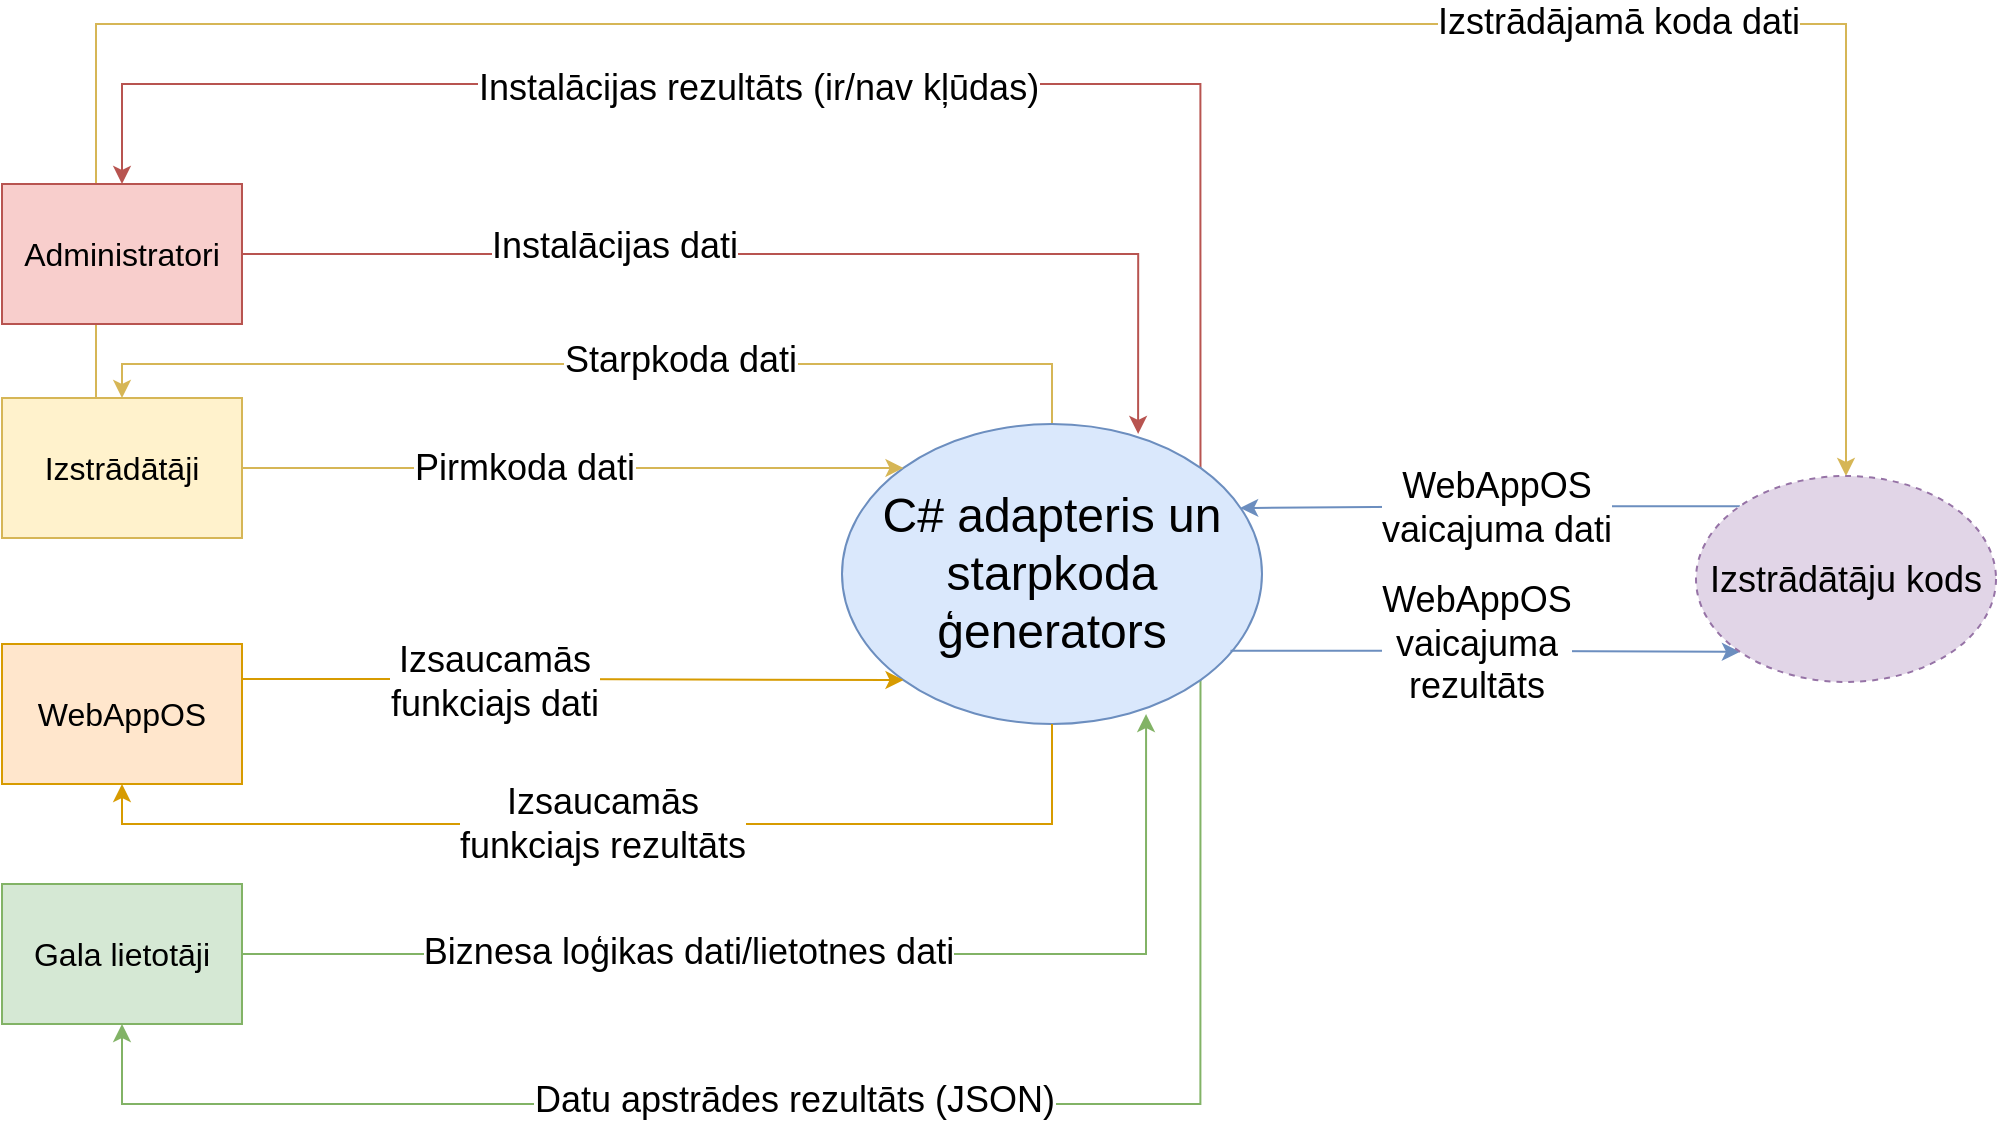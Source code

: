 <mxfile version="15.8.7" type="device" pages="9"><diagram id="7184PFlI9xd73d-IkcdI" name="0. level"><mxGraphModel dx="1038" dy="649" grid="1" gridSize="10" guides="1" tooltips="1" connect="1" arrows="1" fold="1" page="1" pageScale="1" pageWidth="1100" pageHeight="850" math="0" shadow="0"><root><mxCell id="0"/><mxCell id="1" parent="0"/><mxCell id="akYfW4PfqKIAW8O307Cv-1" style="edgeStyle=orthogonalEdgeStyle;rounded=0;orthogonalLoop=1;jettySize=auto;html=1;exitX=0.5;exitY=0;exitDx=0;exitDy=0;entryX=0.5;entryY=0;entryDx=0;entryDy=0;fillColor=#fff2cc;strokeColor=#d6b656;" parent="1" source="akYfW4PfqKIAW8O307Cv-7" target="akYfW4PfqKIAW8O307Cv-12" edge="1"><mxGeometry relative="1" as="geometry"><Array as="points"><mxPoint x="598" y="370"/><mxPoint x="133" y="370"/></Array></mxGeometry></mxCell><mxCell id="akYfW4PfqKIAW8O307Cv-2" value="&lt;font style=&quot;font-size: 18px&quot;&gt;Starpkoda dati&lt;/font&gt;" style="edgeLabel;html=1;align=center;verticalAlign=middle;resizable=0;points=[];" parent="akYfW4PfqKIAW8O307Cv-1" vertex="1" connectable="0"><mxGeometry x="-0.279" y="4" relative="1" as="geometry"><mxPoint x="-32" y="-6" as="offset"/></mxGeometry></mxCell><mxCell id="akYfW4PfqKIAW8O307Cv-3" style="edgeStyle=orthogonalEdgeStyle;rounded=0;orthogonalLoop=1;jettySize=auto;html=1;exitX=1;exitY=1;exitDx=0;exitDy=0;entryX=0.5;entryY=1;entryDx=0;entryDy=0;fillColor=#d5e8d4;strokeColor=#82b366;" parent="1" source="akYfW4PfqKIAW8O307Cv-7" target="akYfW4PfqKIAW8O307Cv-18" edge="1"><mxGeometry relative="1" as="geometry"><Array as="points"><mxPoint x="672" y="740"/><mxPoint x="133" y="740"/></Array></mxGeometry></mxCell><mxCell id="akYfW4PfqKIAW8O307Cv-4" value="&lt;font style=&quot;font-size: 18px&quot;&gt;Datu apstrādes rezultāts (JSON)&lt;/font&gt;" style="edgeLabel;html=1;align=center;verticalAlign=middle;resizable=0;points=[];" parent="akYfW4PfqKIAW8O307Cv-3" vertex="1" connectable="0"><mxGeometry x="0.049" y="-2" relative="1" as="geometry"><mxPoint as="offset"/></mxGeometry></mxCell><mxCell id="akYfW4PfqKIAW8O307Cv-5" style="edgeStyle=orthogonalEdgeStyle;rounded=0;orthogonalLoop=1;jettySize=auto;html=1;exitX=1;exitY=0;exitDx=0;exitDy=0;entryX=0.5;entryY=0;entryDx=0;entryDy=0;fillColor=#f8cecc;strokeColor=#b85450;" parent="1" source="akYfW4PfqKIAW8O307Cv-7" target="akYfW4PfqKIAW8O307Cv-15" edge="1"><mxGeometry relative="1" as="geometry"><Array as="points"><mxPoint x="672" y="230"/><mxPoint x="133" y="230"/></Array></mxGeometry></mxCell><mxCell id="akYfW4PfqKIAW8O307Cv-6" value="&lt;font style=&quot;font-size: 18px&quot;&gt;Instalācijas rezultāts (ir/nav kļūdas)&lt;/font&gt;" style="edgeLabel;html=1;align=center;verticalAlign=middle;resizable=0;points=[];" parent="akYfW4PfqKIAW8O307Cv-5" vertex="1" connectable="0"><mxGeometry x="0.058" y="2" relative="1" as="geometry"><mxPoint as="offset"/></mxGeometry></mxCell><mxCell id="akYfW4PfqKIAW8O307Cv-7" value="&lt;font style=&quot;font-size: 24px&quot;&gt;C# adapteris un starpkoda ģenerators&lt;/font&gt;" style="ellipse;whiteSpace=wrap;html=1;fillColor=#dae8fc;strokeColor=#6c8ebf;" parent="1" vertex="1"><mxGeometry x="493" y="400" width="210" height="150" as="geometry"/></mxCell><mxCell id="akYfW4PfqKIAW8O307Cv-8" style="edgeStyle=orthogonalEdgeStyle;rounded=0;orthogonalLoop=1;jettySize=auto;html=1;entryX=0;entryY=0;entryDx=0;entryDy=0;fillColor=#fff2cc;strokeColor=#d6b656;" parent="1" source="akYfW4PfqKIAW8O307Cv-12" target="akYfW4PfqKIAW8O307Cv-7" edge="1"><mxGeometry relative="1" as="geometry"/></mxCell><mxCell id="akYfW4PfqKIAW8O307Cv-9" value="&lt;font style=&quot;font-size: 18px&quot;&gt;Pirmkoda dati&lt;/font&gt;" style="edgeLabel;html=1;align=center;verticalAlign=middle;resizable=0;points=[];" parent="akYfW4PfqKIAW8O307Cv-8" vertex="1" connectable="0"><mxGeometry x="-0.247" relative="1" as="geometry"><mxPoint x="16" as="offset"/></mxGeometry></mxCell><mxCell id="akYfW4PfqKIAW8O307Cv-10" style="edgeStyle=orthogonalEdgeStyle;rounded=0;orthogonalLoop=1;jettySize=auto;html=1;entryX=0.5;entryY=0;entryDx=0;entryDy=0;fillColor=#fff2cc;strokeColor=#d6b656;" parent="1" source="akYfW4PfqKIAW8O307Cv-12" target="akYfW4PfqKIAW8O307Cv-21" edge="1"><mxGeometry relative="1" as="geometry"><Array as="points"><mxPoint x="120" y="422"/><mxPoint x="120" y="200"/><mxPoint x="995" y="200"/></Array></mxGeometry></mxCell><mxCell id="akYfW4PfqKIAW8O307Cv-11" value="&lt;font style=&quot;font-size: 18px&quot;&gt;Izstrādājamā koda dati&lt;/font&gt;" style="edgeLabel;html=1;align=center;verticalAlign=middle;resizable=0;points=[];" parent="akYfW4PfqKIAW8O307Cv-10" vertex="1" connectable="0"><mxGeometry x="0.471" y="1" relative="1" as="geometry"><mxPoint as="offset"/></mxGeometry></mxCell><mxCell id="akYfW4PfqKIAW8O307Cv-12" value="&lt;font size=&quot;3&quot;&gt;Izstrādātāji&lt;/font&gt;" style="rounded=0;whiteSpace=wrap;html=1;fillColor=#fff2cc;strokeColor=#d6b656;" parent="1" vertex="1"><mxGeometry x="73" y="387" width="120" height="70" as="geometry"/></mxCell><mxCell id="akYfW4PfqKIAW8O307Cv-13" style="edgeStyle=orthogonalEdgeStyle;rounded=0;orthogonalLoop=1;jettySize=auto;html=1;entryX=0.705;entryY=0.033;entryDx=0;entryDy=0;fillColor=#f8cecc;strokeColor=#b85450;entryPerimeter=0;" parent="1" source="akYfW4PfqKIAW8O307Cv-15" target="akYfW4PfqKIAW8O307Cv-7" edge="1"><mxGeometry relative="1" as="geometry"/></mxCell><mxCell id="akYfW4PfqKIAW8O307Cv-14" value="&lt;font style=&quot;font-size: 18px&quot;&gt;Instalācijas dati&lt;/font&gt;" style="edgeLabel;html=1;align=center;verticalAlign=middle;resizable=0;points=[];" parent="akYfW4PfqKIAW8O307Cv-13" vertex="1" connectable="0"><mxGeometry x="-0.308" y="4" relative="1" as="geometry"><mxPoint as="offset"/></mxGeometry></mxCell><mxCell id="akYfW4PfqKIAW8O307Cv-15" value="&lt;font size=&quot;3&quot;&gt;Administratori&lt;br&gt;&lt;/font&gt;" style="rounded=0;whiteSpace=wrap;html=1;fillColor=#f8cecc;strokeColor=#b85450;" parent="1" vertex="1"><mxGeometry x="73" y="280" width="120" height="70" as="geometry"/></mxCell><mxCell id="akYfW4PfqKIAW8O307Cv-16" style="edgeStyle=orthogonalEdgeStyle;rounded=0;orthogonalLoop=1;jettySize=auto;html=1;entryX=0.724;entryY=0.967;entryDx=0;entryDy=0;fillColor=#d5e8d4;strokeColor=#82b366;entryPerimeter=0;" parent="1" source="akYfW4PfqKIAW8O307Cv-18" target="akYfW4PfqKIAW8O307Cv-7" edge="1"><mxGeometry relative="1" as="geometry"/></mxCell><mxCell id="akYfW4PfqKIAW8O307Cv-17" value="&lt;font style=&quot;font-size: 18px&quot;&gt;Biznesa loģikas dati/lietotnes dati&lt;/font&gt;" style="edgeLabel;html=1;align=center;verticalAlign=middle;resizable=0;points=[];" parent="akYfW4PfqKIAW8O307Cv-16" vertex="1" connectable="0"><mxGeometry x="-0.221" y="1" relative="1" as="geometry"><mxPoint as="offset"/></mxGeometry></mxCell><mxCell id="akYfW4PfqKIAW8O307Cv-18" value="&lt;font size=&quot;3&quot;&gt;Gala lietotāji&lt;/font&gt;" style="rounded=0;whiteSpace=wrap;html=1;fillColor=#d5e8d4;strokeColor=#82b366;" parent="1" vertex="1"><mxGeometry x="73" y="630" width="120" height="70" as="geometry"/></mxCell><mxCell id="akYfW4PfqKIAW8O307Cv-19" style="edgeStyle=orthogonalEdgeStyle;rounded=0;orthogonalLoop=1;jettySize=auto;html=1;exitX=0;exitY=0;exitDx=0;exitDy=0;entryX=0.948;entryY=0.28;entryDx=0;entryDy=0;entryPerimeter=0;fillColor=#dae8fc;strokeColor=#6c8ebf;" parent="1" source="akYfW4PfqKIAW8O307Cv-21" target="akYfW4PfqKIAW8O307Cv-7" edge="1"><mxGeometry relative="1" as="geometry"/></mxCell><mxCell id="Yt2Y2DG7UfJ2cwC3Xgfp-1" value="WebAppOS &lt;br&gt;vaicajuma dati" style="edgeLabel;html=1;align=center;verticalAlign=middle;resizable=0;points=[];fontSize=18;" parent="akYfW4PfqKIAW8O307Cv-19" vertex="1" connectable="0"><mxGeometry x="0.252" relative="1" as="geometry"><mxPoint x="34" as="offset"/></mxGeometry></mxCell><mxCell id="akYfW4PfqKIAW8O307Cv-20" style="edgeStyle=orthogonalEdgeStyle;rounded=0;orthogonalLoop=1;jettySize=auto;html=1;exitX=0.925;exitY=0.756;exitDx=0;exitDy=0;entryX=0;entryY=1;entryDx=0;entryDy=0;fillColor=#dae8fc;strokeColor=#6c8ebf;exitPerimeter=0;" parent="1" source="akYfW4PfqKIAW8O307Cv-7" target="akYfW4PfqKIAW8O307Cv-21" edge="1"><mxGeometry relative="1" as="geometry"/></mxCell><mxCell id="akYfW4PfqKIAW8O307Cv-21" value="&lt;span style=&quot;font-size: 18px&quot;&gt;Izstrādātāju kods&lt;/span&gt;" style="ellipse;whiteSpace=wrap;html=1;fillColor=#e1d5e7;strokeColor=#9673a6;dashed=1;" parent="1" vertex="1"><mxGeometry x="920" y="426" width="150" height="103" as="geometry"/></mxCell><mxCell id="akYfW4PfqKIAW8O307Cv-22" style="edgeStyle=orthogonalEdgeStyle;rounded=0;orthogonalLoop=1;jettySize=auto;html=1;exitX=1;exitY=0.25;exitDx=0;exitDy=0;entryX=0;entryY=1;entryDx=0;entryDy=0;fillColor=#ffe6cc;strokeColor=#d79b00;" parent="1" source="akYfW4PfqKIAW8O307Cv-24" target="akYfW4PfqKIAW8O307Cv-7" edge="1"><mxGeometry relative="1" as="geometry"/></mxCell><mxCell id="poBLNs5sZdxcACBaZKp--1" value="&lt;font style=&quot;font-size: 18px&quot;&gt;Izsaucamās &lt;br&gt;funkciajs dati&lt;/font&gt;" style="edgeLabel;html=1;align=center;verticalAlign=middle;resizable=0;points=[];" parent="akYfW4PfqKIAW8O307Cv-22" vertex="1" connectable="0"><mxGeometry x="-0.24" y="-1" relative="1" as="geometry"><mxPoint as="offset"/></mxGeometry></mxCell><mxCell id="akYfW4PfqKIAW8O307Cv-23" style="edgeStyle=orthogonalEdgeStyle;rounded=0;orthogonalLoop=1;jettySize=auto;html=1;exitX=0.5;exitY=1;exitDx=0;exitDy=0;entryX=0.5;entryY=1;entryDx=0;entryDy=0;fillColor=#ffe6cc;strokeColor=#d79b00;" parent="1" source="akYfW4PfqKIAW8O307Cv-7" target="akYfW4PfqKIAW8O307Cv-24" edge="1"><mxGeometry relative="1" as="geometry"/></mxCell><mxCell id="akYfW4PfqKIAW8O307Cv-24" value="&lt;font style=&quot;font-size: 16px&quot;&gt;WebAppOS&lt;/font&gt;" style="rounded=0;whiteSpace=wrap;html=1;labelBackgroundColor=none;fillColor=#ffe6cc;strokeColor=#d79b00;" parent="1" vertex="1"><mxGeometry x="73" y="510" width="120" height="70" as="geometry"/></mxCell><mxCell id="poBLNs5sZdxcACBaZKp--2" value="&lt;font style=&quot;font-size: 18px&quot;&gt;Izsaucamās &lt;br&gt;funkciajs rezultāts&lt;/font&gt;" style="edgeLabel;html=1;align=center;verticalAlign=middle;resizable=0;points=[];" parent="1" vertex="1" connectable="0"><mxGeometry x="372.998" y="600.004" as="geometry"/></mxCell><mxCell id="Yt2Y2DG7UfJ2cwC3Xgfp-6" value="WebAppOS &lt;br&gt;vaicajuma&lt;br&gt;rezultāts" style="edgeLabel;html=1;align=center;verticalAlign=middle;resizable=0;points=[];fontSize=18;" parent="1" vertex="1" connectable="0"><mxGeometry x="810.0" y="510" as="geometry"/></mxCell></root></mxGraphModel></diagram><diagram id="5RiqwBLHPF8QgMm1SKUD" name="1. level part 1"><mxGraphModel dx="1422" dy="865" grid="1" gridSize="10" guides="1" tooltips="1" connect="1" arrows="1" fold="1" page="1" pageScale="1" pageWidth="1100" pageHeight="850" math="0" shadow="0"><root><mxCell id="jUAtCgatu_xQnBsvk1HV-0"/><mxCell id="jUAtCgatu_xQnBsvk1HV-1" parent="jUAtCgatu_xQnBsvk1HV-0"/><mxCell id="TS8FdyUO3s3h34t2ojhf-0" value="" style="rounded=0;whiteSpace=wrap;html=1;dashed=1;dashPattern=1 1;fillColor=#F5F8FF;strokeColor=#6c8ebf;" parent="jUAtCgatu_xQnBsvk1HV-1" vertex="1"><mxGeometry x="750" y="270" width="250" height="300" as="geometry"/></mxCell><mxCell id="TS8FdyUO3s3h34t2ojhf-1" style="edgeStyle=orthogonalEdgeStyle;rounded=0;orthogonalLoop=1;jettySize=auto;html=1;entryX=1;entryY=0.25;entryDx=0;entryDy=0;fillColor=#fff2cc;strokeColor=#d6b656;exitX=0;exitY=1;exitDx=0;exitDy=0;" parent="jUAtCgatu_xQnBsvk1HV-1" source="TS8FdyUO3s3h34t2ojhf-15" target="TS8FdyUO3s3h34t2ojhf-9" edge="1"><mxGeometry relative="1" as="geometry"><Array as="points"><mxPoint x="610" y="378"/><mxPoint x="610" y="440"/><mxPoint x="400" y="440"/><mxPoint x="400" y="508"/></Array></mxGeometry></mxCell><mxCell id="TS8FdyUO3s3h34t2ojhf-2" value="&lt;font style=&quot;font-size: 18px&quot;&gt;Ģenerātora modulis&lt;/font&gt;" style="ellipse;whiteSpace=wrap;html=1;fillColor=#dae8fc;strokeColor=#6c8ebf;" parent="jUAtCgatu_xQnBsvk1HV-1" vertex="1"><mxGeometry x="820" y="470" width="120" height="80" as="geometry"/></mxCell><mxCell id="TS8FdyUO3s3h34t2ojhf-3" style="edgeStyle=orthogonalEdgeStyle;rounded=0;orthogonalLoop=1;jettySize=auto;html=1;exitX=0;exitY=0.5;exitDx=0;exitDy=0;entryX=1;entryY=0.75;entryDx=0;entryDy=0;fillColor=#fff2cc;strokeColor=#d6b656;" parent="jUAtCgatu_xQnBsvk1HV-1" source="TS8FdyUO3s3h34t2ojhf-2" target="TS8FdyUO3s3h34t2ojhf-9" edge="1"><mxGeometry relative="1" as="geometry"><mxPoint x="390.754" y="491.967" as="sourcePoint"/><mxPoint x="90" y="580" as="targetPoint"/><Array as="points"><mxPoint x="730" y="510"/><mxPoint x="730" y="542"/></Array></mxGeometry></mxCell><mxCell id="TS8FdyUO3s3h34t2ojhf-4" value="&lt;font style=&quot;font-size: 18px&quot;&gt;Starpkoda dati&lt;/font&gt;" style="edgeLabel;html=1;align=center;verticalAlign=middle;resizable=0;points=[];" parent="TS8FdyUO3s3h34t2ojhf-3" vertex="1" connectable="0"><mxGeometry x="-0.279" y="4" relative="1" as="geometry"><mxPoint x="-99" y="-7" as="offset"/></mxGeometry></mxCell><mxCell id="TS8FdyUO3s3h34t2ojhf-5" style="edgeStyle=orthogonalEdgeStyle;rounded=0;orthogonalLoop=1;jettySize=auto;html=1;fillColor=#f8cecc;strokeColor=#b85450;entryX=0.5;entryY=0;entryDx=0;entryDy=0;exitX=0.5;exitY=0;exitDx=0;exitDy=0;" parent="jUAtCgatu_xQnBsvk1HV-1" source="TS8FdyUO3s3h34t2ojhf-0" target="TS8FdyUO3s3h34t2ojhf-12" edge="1"><mxGeometry relative="1" as="geometry"><Array as="points"/><mxPoint x="550" y="268" as="sourcePoint"/><mxPoint x="70" y="210" as="targetPoint"/></mxGeometry></mxCell><mxCell id="TS8FdyUO3s3h34t2ojhf-6" value="&lt;font style=&quot;font-size: 18px&quot;&gt;Instalācijas rezultāts &lt;br&gt;(ir/nav kļūdas)&lt;/font&gt;" style="edgeLabel;html=1;align=center;verticalAlign=middle;resizable=0;points=[];" parent="TS8FdyUO3s3h34t2ojhf-5" vertex="1" connectable="0"><mxGeometry x="0.058" y="2" relative="1" as="geometry"><mxPoint x="-2" y="-1" as="offset"/></mxGeometry></mxCell><mxCell id="TS8FdyUO3s3h34t2ojhf-7" style="edgeStyle=orthogonalEdgeStyle;rounded=0;orthogonalLoop=1;jettySize=auto;html=1;entryX=0;entryY=0.5;entryDx=0;entryDy=0;exitX=0.5;exitY=0;exitDx=0;exitDy=0;fillColor=#fff2cc;strokeColor=#d6b656;" parent="jUAtCgatu_xQnBsvk1HV-1" source="TS8FdyUO3s3h34t2ojhf-9" target="TS8FdyUO3s3h34t2ojhf-15" edge="1"><mxGeometry relative="1" as="geometry"><mxPoint x="360" y="545" as="targetPoint"/><Array as="points"><mxPoint x="200" y="390"/><mxPoint x="510" y="390"/><mxPoint x="510" y="350"/></Array></mxGeometry></mxCell><mxCell id="TS8FdyUO3s3h34t2ojhf-8" value="&lt;font style=&quot;font-size: 18px&quot;&gt;Pirmkoda dati&lt;/font&gt;" style="edgeLabel;html=1;align=center;verticalAlign=middle;resizable=0;points=[];" parent="TS8FdyUO3s3h34t2ojhf-7" vertex="1" connectable="0"><mxGeometry x="-0.247" relative="1" as="geometry"><mxPoint x="39" as="offset"/></mxGeometry></mxCell><mxCell id="TS8FdyUO3s3h34t2ojhf-9" value="&lt;font size=&quot;3&quot;&gt;Izstrādātāji&lt;/font&gt;" style="rounded=0;whiteSpace=wrap;html=1;fillColor=#fff2cc;strokeColor=#d6b656;" parent="jUAtCgatu_xQnBsvk1HV-1" vertex="1"><mxGeometry x="140" y="490" width="120" height="70" as="geometry"/></mxCell><mxCell id="TS8FdyUO3s3h34t2ojhf-10" style="edgeStyle=orthogonalEdgeStyle;rounded=0;orthogonalLoop=1;jettySize=auto;html=1;fillColor=#f8cecc;strokeColor=#b85450;exitX=1;exitY=0.5;exitDx=0;exitDy=0;" parent="jUAtCgatu_xQnBsvk1HV-1" source="TS8FdyUO3s3h34t2ojhf-12" edge="1"><mxGeometry relative="1" as="geometry"><mxPoint x="749" y="306" as="targetPoint"/><mxPoint x="220" y="332.5" as="sourcePoint"/><Array as="points"><mxPoint x="550" y="315"/><mxPoint x="550" y="306"/></Array></mxGeometry></mxCell><mxCell id="TS8FdyUO3s3h34t2ojhf-11" value="&lt;font style=&quot;font-size: 18px&quot;&gt;Instalācijas dati&lt;/font&gt;" style="edgeLabel;html=1;align=center;verticalAlign=middle;resizable=0;points=[];" parent="TS8FdyUO3s3h34t2ojhf-10" vertex="1" connectable="0"><mxGeometry x="-0.308" y="4" relative="1" as="geometry"><mxPoint x="46" y="1" as="offset"/></mxGeometry></mxCell><mxCell id="TS8FdyUO3s3h34t2ojhf-12" value="&lt;font size=&quot;3&quot;&gt;Administratori&lt;br&gt;&lt;/font&gt;" style="rounded=0;whiteSpace=wrap;html=1;fillColor=#f8cecc;strokeColor=#b85450;" parent="jUAtCgatu_xQnBsvk1HV-1" vertex="1"><mxGeometry x="140" y="280" width="120" height="70" as="geometry"/></mxCell><mxCell id="TS8FdyUO3s3h34t2ojhf-13" style="edgeStyle=orthogonalEdgeStyle;rounded=0;orthogonalLoop=1;jettySize=auto;html=1;entryX=0.5;entryY=0;entryDx=0;entryDy=0;fillColor=#dae8fc;strokeColor=#6c8ebf;" parent="jUAtCgatu_xQnBsvk1HV-1" source="TS8FdyUO3s3h34t2ojhf-15" target="TS8FdyUO3s3h34t2ojhf-2" edge="1"><mxGeometry relative="1" as="geometry"/></mxCell><mxCell id="TS8FdyUO3s3h34t2ojhf-14" value="" style="edgeStyle=orthogonalEdgeStyle;rounded=0;orthogonalLoop=1;jettySize=auto;html=1;fillColor=#dae8fc;strokeColor=#6c8ebf;" parent="jUAtCgatu_xQnBsvk1HV-1" source="TS8FdyUO3s3h34t2ojhf-15" target="TS8FdyUO3s3h34t2ojhf-2" edge="1"><mxGeometry relative="1" as="geometry"/></mxCell><mxCell id="TS8FdyUO3s3h34t2ojhf-15" value="&lt;font style=&quot;font-size: 18px&quot;&gt;Kompilatora modulis&lt;/font&gt;" style="ellipse;whiteSpace=wrap;html=1;fillColor=#dae8fc;strokeColor=#6c8ebf;" parent="jUAtCgatu_xQnBsvk1HV-1" vertex="1"><mxGeometry x="820" y="310" width="120" height="80" as="geometry"/></mxCell><mxCell id="TS8FdyUO3s3h34t2ojhf-16" value="&lt;font style=&quot;font-size: 18px&quot;&gt;Kompilācijas&lt;br&gt;dati&lt;/font&gt;" style="edgeLabel;html=1;align=center;verticalAlign=middle;resizable=0;points=[];" parent="jUAtCgatu_xQnBsvk1HV-1" vertex="1" connectable="0"><mxGeometry x="500" y="460" as="geometry"><mxPoint x="14" y="-12" as="offset"/></mxGeometry></mxCell><mxCell id="TS8FdyUO3s3h34t2ojhf-17" value="&lt;span style=&quot;font-size: 18px&quot;&gt;Kompilatora &lt;br&gt;dati&lt;/span&gt;" style="edgeLabel;html=1;align=center;verticalAlign=middle;resizable=0;points=[];labelBackgroundColor=#F5F8FF;" parent="jUAtCgatu_xQnBsvk1HV-1" vertex="1" connectable="0"><mxGeometry x="885" y="425" as="geometry"><mxPoint x="-4" as="offset"/></mxGeometry></mxCell></root></mxGraphModel></diagram><diagram id="L1JUrqf1E0Oa8Dm6RqnK" name="1. level part 2"><mxGraphModel dx="1483" dy="927" grid="1" gridSize="10" guides="1" tooltips="1" connect="1" arrows="1" fold="1" page="1" pageScale="1" pageWidth="1100" pageHeight="850" math="0" shadow="0"><root><mxCell id="XLZmIVTjPaqJd4ycI-Ok-0"/><mxCell id="XLZmIVTjPaqJd4ycI-Ok-1" parent="XLZmIVTjPaqJd4ycI-Ok-0"/><mxCell id="nSuH4hOpD7rQ69senBSw-0" value="" style="rounded=0;whiteSpace=wrap;html=1;dashed=1;dashPattern=1 1;fillColor=#F5F8FF;strokeColor=#6c8ebf;" parent="XLZmIVTjPaqJd4ycI-Ok-1" vertex="1"><mxGeometry x="639" y="40" width="250" height="790" as="geometry"/></mxCell><mxCell id="nSuH4hOpD7rQ69senBSw-1" style="edgeStyle=orthogonalEdgeStyle;rounded=0;orthogonalLoop=1;jettySize=auto;html=1;exitX=0;exitY=0;exitDx=0;exitDy=0;entryX=0;entryY=1;entryDx=0;entryDy=0;fillColor=#dae8fc;strokeColor=#6c8ebf;" parent="XLZmIVTjPaqJd4ycI-Ok-1" target="nSuH4hOpD7rQ69senBSw-23" edge="1"><mxGeometry relative="1" as="geometry"><mxPoint x="736.544" y="611.656" as="sourcePoint"/><mxPoint x="731.544" y="418.284" as="targetPoint"/><Array as="points"><mxPoint x="699" y="612"/><mxPoint x="699" y="418"/></Array></mxGeometry></mxCell><mxCell id="nSuH4hOpD7rQ69senBSw-2" value="&lt;font style=&quot;font-size: 18px&quot;&gt;Vaicājuma &lt;br&gt;rezultāts&lt;/font&gt;" style="edgeLabel;html=1;align=center;verticalAlign=middle;resizable=0;points=[];labelBackgroundColor=#F5F8FF;" parent="nSuH4hOpD7rQ69senBSw-1" vertex="1" connectable="0"><mxGeometry x="0.24" y="3" relative="1" as="geometry"><mxPoint y="14" as="offset"/></mxGeometry></mxCell><mxCell id="nSuH4hOpD7rQ69senBSw-3" value="&lt;font style=&quot;font-size: 18px&quot;&gt;WebMemory modulis&lt;/font&gt;" style="ellipse;whiteSpace=wrap;html=1;fillColor=#dae8fc;strokeColor=#6c8ebf;" parent="XLZmIVTjPaqJd4ycI-Ok-1" vertex="1"><mxGeometry x="709" y="599.94" width="120" height="80" as="geometry"/></mxCell><mxCell id="nSuH4hOpD7rQ69senBSw-4" style="edgeStyle=orthogonalEdgeStyle;rounded=0;orthogonalLoop=1;jettySize=auto;html=1;exitX=0;exitY=1;exitDx=0;exitDy=0;entryX=0.5;entryY=1;entryDx=0;entryDy=0;fillColor=#d5e8d4;strokeColor=#82b366;" parent="XLZmIVTjPaqJd4ycI-Ok-1" source="nSuH4hOpD7rQ69senBSw-3" target="nSuH4hOpD7rQ69senBSw-16" edge="1"><mxGeometry relative="1" as="geometry"><Array as="points"><mxPoint x="727" y="690"/><mxPoint x="89" y="690"/></Array><mxPoint x="428.246" y="467.973" as="sourcePoint"/></mxGeometry></mxCell><mxCell id="nSuH4hOpD7rQ69senBSw-5" value="&lt;font style=&quot;font-size: 18px&quot;&gt;Datu apstrādes rezultāts &lt;br&gt;(JavaScript dati pārlūkprogrammas atmiņā)&lt;/font&gt;" style="edgeLabel;html=1;align=center;verticalAlign=middle;resizable=0;points=[];" parent="nSuH4hOpD7rQ69senBSw-4" vertex="1" connectable="0"><mxGeometry x="0.049" y="-2" relative="1" as="geometry"><mxPoint as="offset"/></mxGeometry></mxCell><mxCell id="nSuH4hOpD7rQ69senBSw-6" style="edgeStyle=orthogonalEdgeStyle;rounded=0;orthogonalLoop=1;jettySize=auto;html=1;fillColor=#f8cecc;strokeColor=#b85450;entryX=0.5;entryY=0;entryDx=0;entryDy=0;exitX=0.5;exitY=0;exitDx=0;exitDy=0;" parent="XLZmIVTjPaqJd4ycI-Ok-1" source="nSuH4hOpD7rQ69senBSw-0" target="nSuH4hOpD7rQ69senBSw-13" edge="1"><mxGeometry relative="1" as="geometry"><Array as="points"/><mxPoint x="439" y="38" as="sourcePoint"/><mxPoint x="-41" y="-20" as="targetPoint"/></mxGeometry></mxCell><mxCell id="nSuH4hOpD7rQ69senBSw-7" value="&lt;font style=&quot;font-size: 18px&quot;&gt;Instalācijas rezultāts &lt;br&gt;(ir/nav kļūdas)&lt;/font&gt;" style="edgeLabel;html=1;align=center;verticalAlign=middle;resizable=0;points=[];" parent="nSuH4hOpD7rQ69senBSw-6" vertex="1" connectable="0"><mxGeometry x="0.058" y="2" relative="1" as="geometry"><mxPoint x="-81" y="-1" as="offset"/></mxGeometry></mxCell><mxCell id="nSuH4hOpD7rQ69senBSw-8" style="edgeStyle=orthogonalEdgeStyle;rounded=0;orthogonalLoop=1;jettySize=auto;html=1;entryX=0;entryY=0.5;entryDx=0;entryDy=0;fillColor=#fff2cc;strokeColor=#d6b656;exitX=1;exitY=0.5;exitDx=0;exitDy=0;" parent="XLZmIVTjPaqJd4ycI-Ok-1" source="nSuH4hOpD7rQ69senBSw-10" target="nSuH4hOpD7rQ69senBSw-39" edge="1"><mxGeometry relative="1" as="geometry"><Array as="points"/><mxPoint x="-101" y="550" as="sourcePoint"/></mxGeometry></mxCell><mxCell id="nSuH4hOpD7rQ69senBSw-9" value="&lt;font style=&quot;font-size: 18px&quot;&gt;Izstrādātā &lt;br&gt;koda dati&lt;/font&gt;" style="edgeLabel;html=1;align=center;verticalAlign=middle;resizable=0;points=[];" parent="nSuH4hOpD7rQ69senBSw-8" vertex="1" connectable="0"><mxGeometry x="-0.045" y="-1" relative="1" as="geometry"><mxPoint as="offset"/></mxGeometry></mxCell><mxCell id="nSuH4hOpD7rQ69senBSw-10" value="&lt;font size=&quot;3&quot;&gt;Izstrādātāji&lt;/font&gt;" style="rounded=0;whiteSpace=wrap;html=1;fillColor=#fff2cc;strokeColor=#d6b656;" parent="XLZmIVTjPaqJd4ycI-Ok-1" vertex="1"><mxGeometry x="29" y="330" width="120" height="70" as="geometry"/></mxCell><mxCell id="nSuH4hOpD7rQ69senBSw-11" style="edgeStyle=orthogonalEdgeStyle;rounded=0;orthogonalLoop=1;jettySize=auto;html=1;fillColor=#f8cecc;strokeColor=#b85450;exitX=1;exitY=0.5;exitDx=0;exitDy=0;" parent="XLZmIVTjPaqJd4ycI-Ok-1" source="nSuH4hOpD7rQ69senBSw-13" edge="1"><mxGeometry relative="1" as="geometry"><mxPoint x="638" y="75" as="targetPoint"/><mxPoint x="109" y="102.5" as="sourcePoint"/><Array as="points"><mxPoint x="638" y="75"/></Array></mxGeometry></mxCell><mxCell id="nSuH4hOpD7rQ69senBSw-12" value="&lt;font style=&quot;font-size: 18px&quot;&gt;Instalācijas dati&lt;/font&gt;" style="edgeLabel;html=1;align=center;verticalAlign=middle;resizable=0;points=[];" parent="nSuH4hOpD7rQ69senBSw-11" vertex="1" connectable="0"><mxGeometry x="-0.308" y="4" relative="1" as="geometry"><mxPoint x="46" y="1" as="offset"/></mxGeometry></mxCell><mxCell id="nSuH4hOpD7rQ69senBSw-13" value="&lt;font size=&quot;3&quot;&gt;Administratori&lt;br&gt;&lt;/font&gt;" style="rounded=0;whiteSpace=wrap;html=1;fillColor=#f8cecc;strokeColor=#b85450;" parent="XLZmIVTjPaqJd4ycI-Ok-1" vertex="1"><mxGeometry x="29" y="40" width="120" height="70" as="geometry"/></mxCell><mxCell id="nSuH4hOpD7rQ69senBSw-14" style="edgeStyle=orthogonalEdgeStyle;rounded=0;orthogonalLoop=1;jettySize=auto;html=1;entryX=0;entryY=0.5;entryDx=0;entryDy=0;fillColor=#d5e8d4;strokeColor=#82b366;exitX=1;exitY=0.5;exitDx=0;exitDy=0;" parent="XLZmIVTjPaqJd4ycI-Ok-1" source="nSuH4hOpD7rQ69senBSw-16" target="nSuH4hOpD7rQ69senBSw-3" edge="1"><mxGeometry relative="1" as="geometry"><mxPoint x="354" y="489.94" as="targetPoint"/><Array as="points"><mxPoint x="359" y="575"/><mxPoint x="359" y="640"/></Array></mxGeometry></mxCell><mxCell id="nSuH4hOpD7rQ69senBSw-15" value="&lt;font style=&quot;font-size: 18px&quot;&gt;Biznesa loģikas dati/lietotnes dati&lt;/font&gt;" style="edgeLabel;html=1;align=center;verticalAlign=middle;resizable=0;points=[];" parent="nSuH4hOpD7rQ69senBSw-14" vertex="1" connectable="0"><mxGeometry x="-0.221" y="1" relative="1" as="geometry"><mxPoint x="-1" y="1" as="offset"/></mxGeometry></mxCell><mxCell id="nSuH4hOpD7rQ69senBSw-16" value="&lt;font size=&quot;3&quot;&gt;Gala lietotāji&lt;/font&gt;" style="rounded=0;whiteSpace=wrap;html=1;fillColor=#d5e8d4;strokeColor=#82b366;" parent="XLZmIVTjPaqJd4ycI-Ok-1" vertex="1"><mxGeometry x="29" y="529.94" width="120" height="70" as="geometry"/></mxCell><mxCell id="nSuH4hOpD7rQ69senBSw-17" style="edgeStyle=orthogonalEdgeStyle;rounded=0;orthogonalLoop=1;jettySize=auto;html=1;entryX=1;entryY=0;entryDx=0;entryDy=0;fillColor=#dae8fc;strokeColor=#6c8ebf;exitX=1;exitY=1;exitDx=0;exitDy=0;" parent="XLZmIVTjPaqJd4ycI-Ok-1" source="nSuH4hOpD7rQ69senBSw-23" target="nSuH4hOpD7rQ69senBSw-3" edge="1"><mxGeometry relative="1" as="geometry"><mxPoint x="819.026" y="519.944" as="sourcePoint"/><mxPoint x="836.6" y="631.66" as="targetPoint"/><Array as="points"><mxPoint x="839" y="418"/><mxPoint x="839" y="612"/></Array></mxGeometry></mxCell><mxCell id="nSuH4hOpD7rQ69senBSw-18" value="&lt;span style=&quot;font-size: 18px&quot;&gt;Vaicājumu &lt;br&gt;dati &lt;br&gt;(caur RAAPI)&lt;br&gt;&lt;/span&gt;" style="edgeLabel;html=1;align=center;verticalAlign=middle;resizable=0;points=[];labelBackgroundColor=#F5F8FF;" parent="nSuH4hOpD7rQ69senBSw-17" vertex="1" connectable="0"><mxGeometry x="-0.513" y="-2" relative="1" as="geometry"><mxPoint x="-13" y="63" as="offset"/></mxGeometry></mxCell><mxCell id="nSuH4hOpD7rQ69senBSw-19" style="edgeStyle=orthogonalEdgeStyle;rounded=0;orthogonalLoop=1;jettySize=auto;html=1;exitX=1;exitY=0;exitDx=0;exitDy=0;entryX=1;entryY=0.5;entryDx=0;entryDy=0;fillColor=#dae8fc;strokeColor=#6c8ebf;" parent="XLZmIVTjPaqJd4ycI-Ok-1" source="nSuH4hOpD7rQ69senBSw-23" target="nSuH4hOpD7rQ69senBSw-26" edge="1"><mxGeometry relative="1" as="geometry"><Array as="points"><mxPoint x="806" y="362"/><mxPoint x="989" y="362"/><mxPoint x="989" y="760"/></Array></mxGeometry></mxCell><mxCell id="nSuH4hOpD7rQ69senBSw-20" value="&lt;font style=&quot;font-size: 18px&quot;&gt;Izsaukuma &lt;br&gt;dati&lt;br&gt;(JSON)&lt;br&gt;&lt;/font&gt;" style="edgeLabel;html=1;align=center;verticalAlign=middle;resizable=0;points=[];" parent="nSuH4hOpD7rQ69senBSw-19" vertex="1" connectable="0"><mxGeometry x="-0.117" relative="1" as="geometry"><mxPoint x="-10" y="-21" as="offset"/></mxGeometry></mxCell><mxCell id="nSuH4hOpD7rQ69senBSw-21" style="edgeStyle=orthogonalEdgeStyle;rounded=0;orthogonalLoop=1;jettySize=auto;html=1;exitX=0;exitY=0;exitDx=0;exitDy=0;entryX=1;entryY=0.5;entryDx=0;entryDy=0;fillColor=#dae8fc;strokeColor=#6c8ebf;" parent="XLZmIVTjPaqJd4ycI-Ok-1" source="nSuH4hOpD7rQ69senBSw-23" target="nSuH4hOpD7rQ69senBSw-39" edge="1"><mxGeometry relative="1" as="geometry"><Array as="points"><mxPoint x="722" y="365"/></Array></mxGeometry></mxCell><mxCell id="nSuH4hOpD7rQ69senBSw-22" value="&lt;span style=&quot;font-size: 18px&quot;&gt;4 un 4'&lt;/span&gt;" style="edgeLabel;html=1;align=center;verticalAlign=middle;resizable=0;points=[];" parent="nSuH4hOpD7rQ69senBSw-21" vertex="1" connectable="0"><mxGeometry x="0.228" y="-2" relative="1" as="geometry"><mxPoint x="-32" y="2" as="offset"/></mxGeometry></mxCell><mxCell id="nSuH4hOpD7rQ69senBSw-23" value="&lt;span style=&quot;font-size: 18px&quot;&gt;Ģenerētā koda modulis&lt;/span&gt;" style="ellipse;whiteSpace=wrap;html=1;fillColor=#dae8fc;strokeColor=#6c8ebf;" parent="XLZmIVTjPaqJd4ycI-Ok-1" vertex="1"><mxGeometry x="704" y="360.0" width="120" height="80" as="geometry"/></mxCell><mxCell id="nSuH4hOpD7rQ69senBSw-24" style="edgeStyle=orthogonalEdgeStyle;rounded=0;orthogonalLoop=1;jettySize=auto;html=1;exitX=1;exitY=1;exitDx=0;exitDy=0;entryX=0.5;entryY=0;entryDx=0;entryDy=0;fillColor=#dae8fc;strokeColor=#6c8ebf;" parent="XLZmIVTjPaqJd4ycI-Ok-1" source="nSuH4hOpD7rQ69senBSw-26" target="nSuH4hOpD7rQ69senBSw-23" edge="1"><mxGeometry relative="1" as="geometry"><Array as="points"><mxPoint x="1050" y="788"/><mxPoint x="1050" y="310"/><mxPoint x="764" y="310"/></Array></mxGeometry></mxCell><mxCell id="nSuH4hOpD7rQ69senBSw-25" value="&lt;font style=&quot;font-size: 18px&quot;&gt;Funkcijas&lt;br&gt;Rezultāts &lt;br&gt;(JSON)&lt;br&gt;&lt;/font&gt;" style="edgeLabel;html=1;align=center;verticalAlign=middle;resizable=0;points=[];" parent="nSuH4hOpD7rQ69senBSw-24" vertex="1" connectable="0"><mxGeometry x="-0.166" y="-2" relative="1" as="geometry"><mxPoint x="-2" y="62" as="offset"/></mxGeometry></mxCell><mxCell id="nSuH4hOpD7rQ69senBSw-26" value="&lt;font style=&quot;font-size: 18px&quot;&gt;RemoteWebCalls modulis (viss)&lt;/font&gt;" style="ellipse;whiteSpace=wrap;html=1;fillColor=#dae8fc;strokeColor=#6c8ebf;" parent="XLZmIVTjPaqJd4ycI-Ok-1" vertex="1"><mxGeometry x="709" y="719.94" width="120" height="80" as="geometry"/></mxCell><mxCell id="nSuH4hOpD7rQ69senBSw-27" style="edgeStyle=orthogonalEdgeStyle;rounded=0;orthogonalLoop=1;jettySize=auto;html=1;exitX=0.5;exitY=1;exitDx=0;exitDy=0;entryX=1;entryY=0;entryDx=0;entryDy=0;fillColor=#dae8fc;strokeColor=#6c8ebf;" parent="XLZmIVTjPaqJd4ycI-Ok-1" source="nSuH4hOpD7rQ69senBSw-31" target="nSuH4hOpD7rQ69senBSw-39" edge="1"><mxGeometry relative="1" as="geometry"><Array as="points"><mxPoint x="764" y="260"/><mxPoint x="609" y="260"/><mxPoint x="609" y="305"/><mxPoint x="441" y="305"/></Array></mxGeometry></mxCell><mxCell id="nSuH4hOpD7rQ69senBSw-28" value="2" style="edgeLabel;html=1;align=center;verticalAlign=middle;resizable=0;points=[];fontSize=18;" parent="nSuH4hOpD7rQ69senBSw-27" vertex="1" connectable="0"><mxGeometry x="-0.308" y="-2" relative="1" as="geometry"><mxPoint as="offset"/></mxGeometry></mxCell><mxCell id="nSuH4hOpD7rQ69senBSw-29" style="edgeStyle=orthogonalEdgeStyle;rounded=0;orthogonalLoop=1;jettySize=auto;html=1;exitX=0;exitY=0;exitDx=0;exitDy=0;entryX=0.5;entryY=0;entryDx=0;entryDy=0;fillColor=#ffe6cc;strokeColor=#d79b00;" parent="XLZmIVTjPaqJd4ycI-Ok-1" source="nSuH4hOpD7rQ69senBSw-31" target="nSuH4hOpD7rQ69senBSw-34" edge="1"><mxGeometry relative="1" as="geometry"><Array as="points"><mxPoint x="219" y="112"/><mxPoint x="219" y="140"/><mxPoint x="89" y="140"/></Array></mxGeometry></mxCell><mxCell id="nSuH4hOpD7rQ69senBSw-30" value="6" style="edgeLabel;html=1;align=center;verticalAlign=middle;resizable=0;points=[];fontSize=18;" parent="nSuH4hOpD7rQ69senBSw-29" vertex="1" connectable="0"><mxGeometry x="-0.143" y="-1" relative="1" as="geometry"><mxPoint as="offset"/></mxGeometry></mxCell><mxCell id="nSuH4hOpD7rQ69senBSw-31" value="&lt;span style=&quot;font-size: 18px&quot;&gt;LocalWebCalls&lt;br&gt;modulis (C#)&lt;/span&gt;" style="ellipse;whiteSpace=wrap;html=1;fillColor=#dae8fc;strokeColor=#6c8ebf;" parent="XLZmIVTjPaqJd4ycI-Ok-1" vertex="1"><mxGeometry x="704" y="100" width="120" height="80" as="geometry"/></mxCell><mxCell id="nSuH4hOpD7rQ69senBSw-32" style="edgeStyle=orthogonalEdgeStyle;rounded=0;orthogonalLoop=1;jettySize=auto;html=1;entryX=0;entryY=0.5;entryDx=0;entryDy=0;fillColor=#ffe6cc;strokeColor=#d79b00;exitX=1;exitY=0.5;exitDx=0;exitDy=0;" parent="XLZmIVTjPaqJd4ycI-Ok-1" source="nSuH4hOpD7rQ69senBSw-34" target="nSuH4hOpD7rQ69senBSw-31" edge="1"><mxGeometry relative="1" as="geometry"><Array as="points"><mxPoint x="509" y="205"/><mxPoint x="509" y="140"/></Array></mxGeometry></mxCell><mxCell id="nSuH4hOpD7rQ69senBSw-33" value="1" style="edgeLabel;html=1;align=center;verticalAlign=middle;resizable=0;points=[];fontSize=18;" parent="nSuH4hOpD7rQ69senBSw-32" vertex="1" connectable="0"><mxGeometry x="0.162" y="3" relative="1" as="geometry"><mxPoint x="1" as="offset"/></mxGeometry></mxCell><mxCell id="nSuH4hOpD7rQ69senBSw-34" value="&lt;font style=&quot;font-size: 16px&quot;&gt;WebAppOS&lt;/font&gt;" style="rounded=0;whiteSpace=wrap;html=1;labelBackgroundColor=none;fillColor=#ffe6cc;strokeColor=#d79b00;" parent="XLZmIVTjPaqJd4ycI-Ok-1" vertex="1"><mxGeometry x="29" y="170" width="120" height="70" as="geometry"/></mxCell><mxCell id="nSuH4hOpD7rQ69senBSw-35" style="edgeStyle=orthogonalEdgeStyle;rounded=0;orthogonalLoop=1;jettySize=auto;html=1;entryX=0;entryY=0.5;entryDx=0;entryDy=0;fillColor=#dae8fc;strokeColor=#6c8ebf;" parent="XLZmIVTjPaqJd4ycI-Ok-1" source="nSuH4hOpD7rQ69senBSw-39" target="nSuH4hOpD7rQ69senBSw-23" edge="1"><mxGeometry relative="1" as="geometry"><Array as="points"><mxPoint x="379" y="470"/><mxPoint x="559" y="470"/><mxPoint x="559" y="400"/></Array></mxGeometry></mxCell><mxCell id="nSuH4hOpD7rQ69senBSw-36" value="3 un 3'" style="edgeLabel;html=1;align=center;verticalAlign=middle;resizable=0;points=[];fontSize=18;" parent="nSuH4hOpD7rQ69senBSw-35" vertex="1" connectable="0"><mxGeometry x="-0.239" y="-4" relative="1" as="geometry"><mxPoint as="offset"/></mxGeometry></mxCell><mxCell id="nSuH4hOpD7rQ69senBSw-37" style="edgeStyle=orthogonalEdgeStyle;rounded=0;orthogonalLoop=1;jettySize=auto;html=1;exitX=0.5;exitY=0;exitDx=0;exitDy=0;entryX=0;entryY=1;entryDx=0;entryDy=0;fillColor=#dae8fc;strokeColor=#6c8ebf;" parent="XLZmIVTjPaqJd4ycI-Ok-1" source="nSuH4hOpD7rQ69senBSw-39" target="nSuH4hOpD7rQ69senBSw-31" edge="1"><mxGeometry relative="1" as="geometry"><Array as="points"><mxPoint x="374" y="270"/><mxPoint x="539" y="270"/><mxPoint x="539" y="168"/></Array></mxGeometry></mxCell><mxCell id="nSuH4hOpD7rQ69senBSw-38" value="5" style="edgeLabel;html=1;align=center;verticalAlign=middle;resizable=0;points=[];fontSize=18;" parent="nSuH4hOpD7rQ69senBSw-37" vertex="1" connectable="0"><mxGeometry x="-0.361" relative="1" as="geometry"><mxPoint as="offset"/></mxGeometry></mxCell><mxCell id="nSuH4hOpD7rQ69senBSw-39" value="&lt;span style=&quot;font-size: 18px&quot;&gt;Izstrādātāju kods&lt;/span&gt;" style="ellipse;whiteSpace=wrap;html=1;fillColor=#e1d5e7;strokeColor=#9673a6;dashed=1;" parent="XLZmIVTjPaqJd4ycI-Ok-1" vertex="1"><mxGeometry x="279" y="310" width="190" height="120" as="geometry"/></mxCell></root></mxGraphModel></diagram><diagram id="_IV-kJEeuGCVzjZ6tQTE" name="Kompilators"><mxGraphModel dx="1422" dy="865" grid="1" gridSize="10" guides="1" tooltips="1" connect="1" arrows="1" fold="1" page="1" pageScale="1" pageWidth="1100" pageHeight="850" math="0" shadow="0"><root><mxCell id="ItmcK4OKM77OeEtJfiqn-0"/><mxCell id="ItmcK4OKM77OeEtJfiqn-1" parent="ItmcK4OKM77OeEtJfiqn-0"/><mxCell id="GZ5SFh9yjSe0T_kaPw2A-0" style="edgeStyle=orthogonalEdgeStyle;rounded=0;orthogonalLoop=1;jettySize=auto;html=1;entryX=0.5;entryY=0;entryDx=0;entryDy=0;fillColor=#dae8fc;strokeColor=#6c8ebf;exitX=0.998;exitY=0.477;exitDx=0;exitDy=0;exitPerimeter=0;" parent="ItmcK4OKM77OeEtJfiqn-1" source="GZ5SFh9yjSe0T_kaPw2A-1" target="GZ5SFh9yjSe0T_kaPw2A-22" edge="1"><mxGeometry relative="1" as="geometry"><mxPoint x="680" y="345" as="sourcePoint"/></mxGeometry></mxCell><mxCell id="GZ5SFh9yjSe0T_kaPw2A-1" value="" style="rounded=0;whiteSpace=wrap;html=1;dashed=1;dashPattern=1 1;fillColor=#F5F8FF;strokeColor=#6c8ebf;" parent="ItmcK4OKM77OeEtJfiqn-1" vertex="1"><mxGeometry x="330" y="40" width="440" height="620" as="geometry"/></mxCell><mxCell id="GZ5SFh9yjSe0T_kaPw2A-2" style="edgeStyle=orthogonalEdgeStyle;rounded=0;orthogonalLoop=1;jettySize=auto;html=1;entryX=0.5;entryY=0;entryDx=0;entryDy=0;fillColor=#dae8fc;strokeColor=#6c8ebf;" parent="ItmcK4OKM77OeEtJfiqn-1" source="GZ5SFh9yjSe0T_kaPw2A-3" target="GZ5SFh9yjSe0T_kaPw2A-12" edge="1"><mxGeometry relative="1" as="geometry"/></mxCell><mxCell id="GZ5SFh9yjSe0T_kaPw2A-3" value="&lt;font style=&quot;font-size: 18px&quot;&gt;Apstaigāt klases&lt;br&gt;&lt;/font&gt;" style="ellipse;whiteSpace=wrap;html=1;fillColor=#dae8fc;strokeColor=#6c8ebf;" parent="ItmcK4OKM77OeEtJfiqn-1" vertex="1"><mxGeometry x="630" y="70" width="120" height="80" as="geometry"/></mxCell><mxCell id="GZ5SFh9yjSe0T_kaPw2A-4" value="&lt;font style=&quot;font-size: 18px&quot;&gt;Apstaigāt atribūtus&lt;br&gt;&lt;/font&gt;" style="ellipse;whiteSpace=wrap;html=1;fillColor=#dae8fc;strokeColor=#6c8ebf;" parent="ItmcK4OKM77OeEtJfiqn-1" vertex="1"><mxGeometry x="340" y="450" width="120" height="80" as="geometry"/></mxCell><mxCell id="GZ5SFh9yjSe0T_kaPw2A-5" style="edgeStyle=orthogonalEdgeStyle;rounded=0;orthogonalLoop=1;jettySize=auto;html=1;entryX=0.5;entryY=0;entryDx=0;entryDy=0;fillColor=#dae8fc;strokeColor=#6c8ebf;" parent="ItmcK4OKM77OeEtJfiqn-1" source="GZ5SFh9yjSe0T_kaPw2A-7" target="GZ5SFh9yjSe0T_kaPw2A-8" edge="1"><mxGeometry relative="1" as="geometry"/></mxCell><mxCell id="GZ5SFh9yjSe0T_kaPw2A-6" style="edgeStyle=orthogonalEdgeStyle;rounded=0;orthogonalLoop=1;jettySize=auto;html=1;exitX=0.5;exitY=1;exitDx=0;exitDy=0;entryX=0.5;entryY=0;entryDx=0;entryDy=0;fillColor=#dae8fc;strokeColor=#6c8ebf;" parent="ItmcK4OKM77OeEtJfiqn-1" source="GZ5SFh9yjSe0T_kaPw2A-7" target="GZ5SFh9yjSe0T_kaPw2A-28" edge="1"><mxGeometry relative="1" as="geometry"/></mxCell><mxCell id="GZ5SFh9yjSe0T_kaPw2A-7" value="&lt;font style=&quot;font-size: 18px&quot;&gt;Apstaigāt metodes&lt;/font&gt;" style="ellipse;whiteSpace=wrap;html=1;fillColor=#dae8fc;strokeColor=#6c8ebf;" parent="ItmcK4OKM77OeEtJfiqn-1" vertex="1"><mxGeometry x="630" y="390" width="120" height="80" as="geometry"/></mxCell><mxCell id="GZ5SFh9yjSe0T_kaPw2A-8" value="&lt;font style=&quot;font-size: 18px&quot;&gt;Apstaigāt anotācijas&lt;br&gt;&lt;/font&gt;" style="ellipse;whiteSpace=wrap;html=1;fillColor=#dae8fc;strokeColor=#6c8ebf;" parent="ItmcK4OKM77OeEtJfiqn-1" vertex="1"><mxGeometry x="480" y="550" width="120" height="80" as="geometry"/></mxCell><mxCell id="GZ5SFh9yjSe0T_kaPw2A-9" value="&lt;font style=&quot;font-size: 18px&quot;&gt;Apstaigāt asociācijas&lt;br&gt;&lt;/font&gt;" style="ellipse;whiteSpace=wrap;html=1;fillColor=#dae8fc;strokeColor=#6c8ebf;" parent="ItmcK4OKM77OeEtJfiqn-1" vertex="1"><mxGeometry x="505" y="180" width="120" height="80" as="geometry"/></mxCell><mxCell id="GZ5SFh9yjSe0T_kaPw2A-10" style="edgeStyle=orthogonalEdgeStyle;rounded=0;orthogonalLoop=1;jettySize=auto;html=1;entryX=0.5;entryY=0;entryDx=0;entryDy=0;fillColor=#dae8fc;strokeColor=#6c8ebf;" parent="ItmcK4OKM77OeEtJfiqn-1" source="GZ5SFh9yjSe0T_kaPw2A-12" target="GZ5SFh9yjSe0T_kaPw2A-4" edge="1"><mxGeometry relative="1" as="geometry"><Array as="points"><mxPoint x="545" y="280"/><mxPoint x="545" y="410"/><mxPoint x="400" y="410"/></Array></mxGeometry></mxCell><mxCell id="GZ5SFh9yjSe0T_kaPw2A-11" style="edgeStyle=orthogonalEdgeStyle;rounded=0;orthogonalLoop=1;jettySize=auto;html=1;exitX=0.5;exitY=1;exitDx=0;exitDy=0;entryX=0.5;entryY=0;entryDx=0;entryDy=0;fillColor=#dae8fc;strokeColor=#6c8ebf;" parent="ItmcK4OKM77OeEtJfiqn-1" source="GZ5SFh9yjSe0T_kaPw2A-12" target="GZ5SFh9yjSe0T_kaPw2A-7" edge="1"><mxGeometry relative="1" as="geometry"/></mxCell><mxCell id="GZ5SFh9yjSe0T_kaPw2A-12" value="&lt;font style=&quot;font-size: 18px&quot;&gt;Apstaigāt laukus&lt;/font&gt;" style="ellipse;whiteSpace=wrap;html=1;fillColor=#dae8fc;strokeColor=#6c8ebf;" parent="ItmcK4OKM77OeEtJfiqn-1" vertex="1"><mxGeometry x="630" y="240" width="120" height="80" as="geometry"/></mxCell><mxCell id="GZ5SFh9yjSe0T_kaPw2A-13" style="edgeStyle=orthogonalEdgeStyle;rounded=0;orthogonalLoop=1;jettySize=auto;html=1;fillColor=#f8cecc;strokeColor=#b85450;entryX=0.5;entryY=1;entryDx=0;entryDy=0;exitX=-0.001;exitY=0.292;exitDx=0;exitDy=0;exitPerimeter=0;" parent="ItmcK4OKM77OeEtJfiqn-1" source="GZ5SFh9yjSe0T_kaPw2A-1" target="GZ5SFh9yjSe0T_kaPw2A-20" edge="1"><mxGeometry relative="1" as="geometry"><Array as="points"><mxPoint x="288" y="221"/><mxPoint x="288" y="220"/><mxPoint x="90" y="220"/></Array><mxPoint x="270" y="220" as="sourcePoint"/><mxPoint x="-10" y="230" as="targetPoint"/></mxGeometry></mxCell><mxCell id="GZ5SFh9yjSe0T_kaPw2A-14" value="&lt;font style=&quot;font-size: 18px&quot;&gt;Instalācijas rezultāts &lt;br&gt;(ir/nav kļūdas)&lt;/font&gt;" style="edgeLabel;html=1;align=center;verticalAlign=middle;resizable=0;points=[];" parent="GZ5SFh9yjSe0T_kaPw2A-13" vertex="1" connectable="0"><mxGeometry x="0.058" y="2" relative="1" as="geometry"><mxPoint x="33" y="-2" as="offset"/></mxGeometry></mxCell><mxCell id="GZ5SFh9yjSe0T_kaPw2A-15" style="edgeStyle=orthogonalEdgeStyle;rounded=0;orthogonalLoop=1;jettySize=auto;html=1;fillColor=#fff2cc;strokeColor=#d6b656;entryX=0;entryY=0.5;entryDx=0;entryDy=0;exitX=0.5;exitY=0;exitDx=0;exitDy=0;" parent="ItmcK4OKM77OeEtJfiqn-1" source="GZ5SFh9yjSe0T_kaPw2A-17" target="GZ5SFh9yjSe0T_kaPw2A-39" edge="1"><mxGeometry relative="1" as="geometry"><mxPoint x="230" y="395" as="targetPoint"/><Array as="points"><mxPoint x="90" y="335"/></Array></mxGeometry></mxCell><mxCell id="GZ5SFh9yjSe0T_kaPw2A-16" value="&lt;font style=&quot;font-size: 18px&quot;&gt;Pirmkoda &lt;br&gt;dati&lt;/font&gt;" style="edgeLabel;html=1;align=center;verticalAlign=middle;resizable=0;points=[];" parent="GZ5SFh9yjSe0T_kaPw2A-15" vertex="1" connectable="0"><mxGeometry x="-0.251" y="2" relative="1" as="geometry"><mxPoint x="31" y="2" as="offset"/></mxGeometry></mxCell><mxCell id="GZ5SFh9yjSe0T_kaPw2A-17" value="&lt;font size=&quot;3&quot;&gt;Izstrādātāji&lt;/font&gt;" style="rounded=0;whiteSpace=wrap;html=1;fillColor=#fff2cc;strokeColor=#d6b656;" parent="ItmcK4OKM77OeEtJfiqn-1" vertex="1"><mxGeometry x="30" y="360" width="120" height="70" as="geometry"/></mxCell><mxCell id="GZ5SFh9yjSe0T_kaPw2A-18" style="edgeStyle=orthogonalEdgeStyle;rounded=0;orthogonalLoop=1;jettySize=auto;html=1;fillColor=#f8cecc;strokeColor=#b85450;entryX=-0.005;entryY=0.051;entryDx=0;entryDy=0;entryPerimeter=0;" parent="ItmcK4OKM77OeEtJfiqn-1" source="GZ5SFh9yjSe0T_kaPw2A-20" target="GZ5SFh9yjSe0T_kaPw2A-1" edge="1"><mxGeometry relative="1" as="geometry"><mxPoint x="280" y="265" as="targetPoint"/></mxGeometry></mxCell><mxCell id="GZ5SFh9yjSe0T_kaPw2A-19" value="&lt;font style=&quot;font-size: 18px&quot;&gt;Instalācijas dati&lt;/font&gt;" style="edgeLabel;html=1;align=center;verticalAlign=middle;resizable=0;points=[];" parent="GZ5SFh9yjSe0T_kaPw2A-18" vertex="1" connectable="0"><mxGeometry x="-0.308" y="4" relative="1" as="geometry"><mxPoint x="13" y="-31" as="offset"/></mxGeometry></mxCell><mxCell id="GZ5SFh9yjSe0T_kaPw2A-20" value="&lt;font size=&quot;3&quot;&gt;Administratori&lt;br&gt;&lt;/font&gt;" style="rounded=0;whiteSpace=wrap;html=1;fillColor=#f8cecc;strokeColor=#b85450;" parent="ItmcK4OKM77OeEtJfiqn-1" vertex="1"><mxGeometry x="30" y="100" width="120" height="70" as="geometry"/></mxCell><mxCell id="GZ5SFh9yjSe0T_kaPw2A-22" value="&lt;font style=&quot;font-size: 18px&quot;&gt;Ģeneratora modulis&lt;/font&gt;" style="ellipse;whiteSpace=wrap;html=1;fillColor=#dae8fc;strokeColor=#6c8ebf;" parent="ItmcK4OKM77OeEtJfiqn-1" vertex="1"><mxGeometry x="840" y="450" width="190" height="130" as="geometry"/></mxCell><mxCell id="GZ5SFh9yjSe0T_kaPw2A-23" value="&lt;span style=&quot;font-size: 18px&quot;&gt;Kompilatora &lt;br&gt;dati&lt;/span&gt;" style="edgeLabel;html=1;align=center;verticalAlign=middle;resizable=0;points=[];labelBackgroundColor=default;" parent="ItmcK4OKM77OeEtJfiqn-1" vertex="1" connectable="0"><mxGeometry x="880" y="350" as="geometry"><mxPoint x="-7" y="-11" as="offset"/></mxGeometry></mxCell><mxCell id="GZ5SFh9yjSe0T_kaPw2A-24" style="edgeStyle=orthogonalEdgeStyle;rounded=0;orthogonalLoop=1;jettySize=auto;html=1;entryX=0;entryY=0.5;entryDx=0;entryDy=0;fillColor=#dae8fc;strokeColor=#6c8ebf;" parent="ItmcK4OKM77OeEtJfiqn-1" source="GZ5SFh9yjSe0T_kaPw2A-27" target="GZ5SFh9yjSe0T_kaPw2A-3" edge="1"><mxGeometry relative="1" as="geometry"/></mxCell><mxCell id="GZ5SFh9yjSe0T_kaPw2A-25" value="&lt;font style=&quot;font-size: 18px&quot;&gt;Klases &lt;br&gt;konteksts&lt;/font&gt;" style="edgeLabel;html=1;align=center;verticalAlign=middle;resizable=0;points=[];labelBackgroundColor=#F5F8FF;" parent="GZ5SFh9yjSe0T_kaPw2A-24" vertex="1" connectable="0"><mxGeometry x="-0.125" y="-2" relative="1" as="geometry"><mxPoint x="3" y="-2" as="offset"/></mxGeometry></mxCell><mxCell id="GZ5SFh9yjSe0T_kaPw2A-26" style="edgeStyle=orthogonalEdgeStyle;rounded=0;orthogonalLoop=1;jettySize=auto;html=1;fillColor=#dae8fc;strokeColor=#6c8ebf;exitX=1;exitY=1;exitDx=0;exitDy=0;" parent="ItmcK4OKM77OeEtJfiqn-1" source="GZ5SFh9yjSe0T_kaPw2A-27" target="GZ5SFh9yjSe0T_kaPw2A-9" edge="1"><mxGeometry relative="1" as="geometry"><Array as="points"><mxPoint x="475" y="138"/><mxPoint x="475" y="220"/></Array></mxGeometry></mxCell><mxCell id="GZ5SFh9yjSe0T_kaPw2A-27" value="&lt;font style=&quot;font-size: 18px&quot;&gt;Apstaigāt blokus&lt;br&gt;&lt;/font&gt;" style="ellipse;whiteSpace=wrap;html=1;fillColor=#dae8fc;strokeColor=#6c8ebf;" parent="ItmcK4OKM77OeEtJfiqn-1" vertex="1"><mxGeometry x="343" y="70" width="120" height="80" as="geometry"/></mxCell><mxCell id="GZ5SFh9yjSe0T_kaPw2A-28" value="&lt;font style=&quot;font-size: 18px&quot;&gt;Apstaigāt argumentus&lt;br&gt;&lt;/font&gt;" style="ellipse;whiteSpace=wrap;html=1;fillColor=#dae8fc;strokeColor=#6c8ebf;" parent="ItmcK4OKM77OeEtJfiqn-1" vertex="1"><mxGeometry x="630" y="550" width="120" height="80" as="geometry"/></mxCell><mxCell id="GZ5SFh9yjSe0T_kaPw2A-29" value="&lt;font style=&quot;font-size: 18px&quot;&gt;Apstaigāt kļūdas&lt;/font&gt;" style="ellipse;whiteSpace=wrap;html=1;fillColor=#dae8fc;strokeColor=#6c8ebf;" parent="ItmcK4OKM77OeEtJfiqn-1" vertex="1"><mxGeometry x="340" y="550" width="120" height="80" as="geometry"/></mxCell><mxCell id="GZ5SFh9yjSe0T_kaPw2A-30" value="&lt;font style=&quot;font-size: 18px&quot;&gt;Asociācijas&lt;br&gt;konteksts&lt;/font&gt;" style="edgeLabel;html=1;align=center;verticalAlign=middle;resizable=0;points=[];labelBackgroundColor=#F5F8FF;" parent="ItmcK4OKM77OeEtJfiqn-1" vertex="1" connectable="0"><mxGeometry x="474.997" y="160" as="geometry"><mxPoint x="-3" y="12" as="offset"/></mxGeometry></mxCell><mxCell id="GZ5SFh9yjSe0T_kaPw2A-31" value="&lt;font style=&quot;font-size: 18px&quot;&gt;Lauka&lt;br&gt;konteksts&lt;/font&gt;" style="edgeLabel;html=1;align=center;verticalAlign=middle;resizable=0;points=[];labelBackgroundColor=#F5F8FF;" parent="ItmcK4OKM77OeEtJfiqn-1" vertex="1" connectable="0"><mxGeometry x="689.997" y="170" as="geometry"><mxPoint x="-7" y="13" as="offset"/></mxGeometry></mxCell><mxCell id="GZ5SFh9yjSe0T_kaPw2A-32" value="&lt;font style=&quot;font-size: 18px&quot;&gt;Atribūta&lt;br&gt;dati&lt;br&gt;&lt;/font&gt;" style="edgeLabel;html=1;align=center;verticalAlign=middle;resizable=0;points=[];labelBackgroundColor=#F5F8FF;" parent="ItmcK4OKM77OeEtJfiqn-1" vertex="1" connectable="0"><mxGeometry x="549.997" y="335" as="geometry"><mxPoint x="-7" y="13" as="offset"/></mxGeometry></mxCell><mxCell id="GZ5SFh9yjSe0T_kaPw2A-33" value="&lt;span style=&quot;font-size: 18px&quot;&gt;Metodes dati&lt;/span&gt;" style="edgeLabel;html=1;align=center;verticalAlign=middle;resizable=0;points=[];labelBackgroundColor=#F5F8FF;" parent="ItmcK4OKM77OeEtJfiqn-1" vertex="1" connectable="0"><mxGeometry x="699.997" y="335" as="geometry"><mxPoint x="-7" y="13" as="offset"/></mxGeometry></mxCell><mxCell id="GZ5SFh9yjSe0T_kaPw2A-34" value="&lt;font style=&quot;font-size: 18px&quot;&gt;Anotācijas&lt;br&gt;konteksts&lt;br&gt;&lt;/font&gt;" style="edgeLabel;html=1;align=center;verticalAlign=middle;resizable=0;points=[];labelBackgroundColor=#F5F8FF;" parent="ItmcK4OKM77OeEtJfiqn-1" vertex="1" connectable="0"><mxGeometry x="539.997" y="470" as="geometry"><mxPoint x="-7" y="13" as="offset"/></mxGeometry></mxCell><mxCell id="GZ5SFh9yjSe0T_kaPw2A-35" value="&lt;font style=&quot;font-size: 18px&quot;&gt;Argumentu&lt;br&gt;konteksts&lt;br&gt;&lt;/font&gt;" style="edgeLabel;html=1;align=center;verticalAlign=middle;resizable=0;points=[];labelBackgroundColor=#F5F8FF;" parent="ItmcK4OKM77OeEtJfiqn-1" vertex="1" connectable="0"><mxGeometry x="699.997" y="490" as="geometry"><mxPoint x="-7" y="13" as="offset"/></mxGeometry></mxCell><mxCell id="GZ5SFh9yjSe0T_kaPw2A-36" style="edgeStyle=orthogonalEdgeStyle;rounded=0;orthogonalLoop=1;jettySize=auto;html=1;entryX=0.5;entryY=1;entryDx=0;entryDy=0;fillColor=#dae8fc;strokeColor=#6c8ebf;" parent="ItmcK4OKM77OeEtJfiqn-1" source="GZ5SFh9yjSe0T_kaPw2A-39" target="GZ5SFh9yjSe0T_kaPw2A-27" edge="1"><mxGeometry relative="1" as="geometry"/></mxCell><mxCell id="GZ5SFh9yjSe0T_kaPw2A-37" style="edgeStyle=orthogonalEdgeStyle;rounded=0;orthogonalLoop=1;jettySize=auto;html=1;exitX=0;exitY=1;exitDx=0;exitDy=0;entryX=1;entryY=0.5;entryDx=0;entryDy=0;fillColor=#fff2cc;strokeColor=#d6b656;" parent="ItmcK4OKM77OeEtJfiqn-1" source="GZ5SFh9yjSe0T_kaPw2A-39" target="GZ5SFh9yjSe0T_kaPw2A-17" edge="1"><mxGeometry relative="1" as="geometry"><Array as="points"><mxPoint x="373" y="395"/></Array></mxGeometry></mxCell><mxCell id="GZ5SFh9yjSe0T_kaPw2A-38" value="&lt;font style=&quot;font-size: 18px&quot;&gt;Kompilācijas&lt;br&gt;Dati&lt;br&gt;&lt;/font&gt;" style="edgeLabel;html=1;align=center;verticalAlign=middle;resizable=0;points=[];" parent="GZ5SFh9yjSe0T_kaPw2A-37" vertex="1" connectable="0"><mxGeometry x="0.17" y="-1" relative="1" as="geometry"><mxPoint x="10" y="1" as="offset"/></mxGeometry></mxCell><mxCell id="GZ5SFh9yjSe0T_kaPw2A-39" value="&lt;font style=&quot;font-size: 18px&quot;&gt;Apstaigāt&lt;br&gt;kodu&lt;br&gt;&lt;/font&gt;" style="ellipse;whiteSpace=wrap;html=1;fillColor=#dae8fc;strokeColor=#6c8ebf;" parent="ItmcK4OKM77OeEtJfiqn-1" vertex="1"><mxGeometry x="355" y="295" width="120" height="80" as="geometry"/></mxCell><mxCell id="GZ5SFh9yjSe0T_kaPw2A-40" value="&lt;font style=&quot;font-size: 18px&quot;&gt;Klases &lt;br&gt;konteksts&lt;/font&gt;" style="edgeLabel;html=1;align=center;verticalAlign=middle;resizable=0;points=[];labelBackgroundColor=#F5F8FF;" parent="ItmcK4OKM77OeEtJfiqn-1" vertex="1" connectable="0"><mxGeometry x="415" y="230" as="geometry"/></mxCell></root></mxGraphModel></diagram><diagram id="jNNuIS7Wv2fH5tPaXLAo" name="Ģenerators"><mxGraphModel dx="1483" dy="927" grid="1" gridSize="10" guides="1" tooltips="1" connect="1" arrows="1" fold="1" page="1" pageScale="1" pageWidth="1100" pageHeight="850" math="0" shadow="0"><root><mxCell id="od-LF9nTpAwUM-BLT68R-0"/><mxCell id="od-LF9nTpAwUM-BLT68R-1" parent="od-LF9nTpAwUM-BLT68R-0"/><mxCell id="HQFIFvPp9czIG_OlgURE-0" value="" style="rounded=0;whiteSpace=wrap;html=1;dashed=1;dashPattern=1 1;fillColor=#F5F8FF;strokeColor=#6c8ebf;" parent="od-LF9nTpAwUM-BLT68R-1" vertex="1"><mxGeometry x="390" y="200" width="700" height="560" as="geometry"/></mxCell><mxCell id="HQFIFvPp9czIG_OlgURE-1" value="&lt;font style=&quot;font-size: 18px&quot;&gt;Ģenerēt klasi &quot;BaseObject&quot;&lt;br&gt;&lt;/font&gt;" style="ellipse;whiteSpace=wrap;html=1;fillColor=#dae8fc;strokeColor=#6c8ebf;" parent="od-LF9nTpAwUM-BLT68R-1" vertex="1"><mxGeometry x="930" y="250" width="120" height="80" as="geometry"/></mxCell><mxCell id="HQFIFvPp9czIG_OlgURE-2" value="&lt;font style=&quot;font-size: 18px&quot;&gt;Ģenerēt konstruktoru&lt;br&gt;&lt;/font&gt;" style="ellipse;whiteSpace=wrap;html=1;fillColor=#dae8fc;strokeColor=#6c8ebf;" parent="od-LF9nTpAwUM-BLT68R-1" vertex="1"><mxGeometry x="680" y="250" width="120" height="80" as="geometry"/></mxCell><mxCell id="HQFIFvPp9czIG_OlgURE-3" style="edgeStyle=orthogonalEdgeStyle;rounded=0;orthogonalLoop=1;jettySize=auto;html=1;exitX=0.5;exitY=0;exitDx=0;exitDy=0;entryX=0.5;entryY=1;entryDx=0;entryDy=0;fillColor=#dae8fc;strokeColor=#6c8ebf;" parent="od-LF9nTpAwUM-BLT68R-1" source="HQFIFvPp9czIG_OlgURE-7" target="HQFIFvPp9czIG_OlgURE-2" edge="1"><mxGeometry relative="1" as="geometry"/></mxCell><mxCell id="HQFIFvPp9czIG_OlgURE-4" style="edgeStyle=orthogonalEdgeStyle;rounded=0;orthogonalLoop=1;jettySize=auto;html=1;entryX=0;entryY=0.5;entryDx=0;entryDy=0;fillColor=#dae8fc;strokeColor=#6c8ebf;" parent="od-LF9nTpAwUM-BLT68R-1" source="HQFIFvPp9czIG_OlgURE-7" target="HQFIFvPp9czIG_OlgURE-11" edge="1"><mxGeometry relative="1" as="geometry"/></mxCell><mxCell id="HQFIFvPp9czIG_OlgURE-5" style="edgeStyle=orthogonalEdgeStyle;rounded=0;orthogonalLoop=1;jettySize=auto;html=1;fillColor=#dae8fc;strokeColor=#6c8ebf;" parent="od-LF9nTpAwUM-BLT68R-1" source="HQFIFvPp9czIG_OlgURE-7" target="HQFIFvPp9czIG_OlgURE-10" edge="1"><mxGeometry relative="1" as="geometry"/></mxCell><mxCell id="HQFIFvPp9czIG_OlgURE-6" style="edgeStyle=orthogonalEdgeStyle;rounded=0;orthogonalLoop=1;jettySize=auto;html=1;exitX=0;exitY=1;exitDx=0;exitDy=0;entryX=0.5;entryY=0;entryDx=0;entryDy=0;fillColor=#dae8fc;strokeColor=#6c8ebf;" parent="od-LF9nTpAwUM-BLT68R-1" source="HQFIFvPp9czIG_OlgURE-7" target="HQFIFvPp9czIG_OlgURE-19" edge="1"><mxGeometry relative="1" as="geometry"><Array as="points"><mxPoint x="660" y="483"/><mxPoint x="660" y="550"/><mxPoint x="620" y="550"/></Array></mxGeometry></mxCell><mxCell id="HQFIFvPp9czIG_OlgURE-7" value="&lt;font style=&quot;font-size: 18px&quot;&gt;Ģenerēt klasi&lt;/font&gt;" style="ellipse;whiteSpace=wrap;html=1;fillColor=#dae8fc;strokeColor=#6c8ebf;" parent="od-LF9nTpAwUM-BLT68R-1" vertex="1"><mxGeometry x="680" y="415" width="120" height="80" as="geometry"/></mxCell><mxCell id="HQFIFvPp9czIG_OlgURE-8" value="&lt;font style=&quot;font-size: 18px&quot;&gt;Ģenerēt argumentus&lt;br&gt;&lt;/font&gt;" style="ellipse;whiteSpace=wrap;html=1;fillColor=#dae8fc;strokeColor=#6c8ebf;" parent="od-LF9nTpAwUM-BLT68R-1" vertex="1"><mxGeometry x="930" y="650" width="120" height="80" as="geometry"/></mxCell><mxCell id="HQFIFvPp9czIG_OlgURE-9" style="edgeStyle=orthogonalEdgeStyle;rounded=0;orthogonalLoop=1;jettySize=auto;html=1;entryX=0.5;entryY=0;entryDx=0;entryDy=0;fillColor=#dae8fc;strokeColor=#6c8ebf;" parent="od-LF9nTpAwUM-BLT68R-1" source="HQFIFvPp9czIG_OlgURE-10" target="HQFIFvPp9czIG_OlgURE-8" edge="1"><mxGeometry relative="1" as="geometry"/></mxCell><mxCell id="HQFIFvPp9czIG_OlgURE-10" value="&lt;font style=&quot;font-size: 18px&quot;&gt;Ģenerēt metodes&lt;br&gt;&lt;/font&gt;" style="ellipse;whiteSpace=wrap;html=1;fillColor=#dae8fc;strokeColor=#6c8ebf;" parent="od-LF9nTpAwUM-BLT68R-1" vertex="1"><mxGeometry x="680" y="555" width="120" height="80" as="geometry"/></mxCell><mxCell id="HQFIFvPp9czIG_OlgURE-11" value="&lt;font style=&quot;font-size: 18px&quot;&gt;Ģenerēt atribūtus&lt;/font&gt;" style="ellipse;whiteSpace=wrap;html=1;fillColor=#dae8fc;strokeColor=#6c8ebf;" parent="od-LF9nTpAwUM-BLT68R-1" vertex="1"><mxGeometry x="930" y="415" width="120" height="80" as="geometry"/></mxCell><mxCell id="HQFIFvPp9czIG_OlgURE-12" style="edgeStyle=orthogonalEdgeStyle;rounded=0;orthogonalLoop=1;jettySize=auto;html=1;entryX=0.5;entryY=0;entryDx=0;entryDy=0;fillColor=#f8cecc;strokeColor=#b85450;" parent="od-LF9nTpAwUM-BLT68R-1" target="HQFIFvPp9czIG_OlgURE-17" edge="1"><mxGeometry relative="1" as="geometry"><Array as="points"><mxPoint x="90" y="268"/></Array><mxPoint x="390" y="268" as="sourcePoint"/></mxGeometry></mxCell><mxCell id="HQFIFvPp9czIG_OlgURE-13" value="&lt;font style=&quot;font-size: 18px&quot;&gt;Instalācijas rezultāts (ir/nav kļūdas)&lt;/font&gt;" style="edgeLabel;html=1;align=center;verticalAlign=middle;resizable=0;points=[];" parent="HQFIFvPp9czIG_OlgURE-12" vertex="1" connectable="0"><mxGeometry x="0.058" y="2" relative="1" as="geometry"><mxPoint as="offset"/></mxGeometry></mxCell><mxCell id="HQFIFvPp9czIG_OlgURE-14" value="&lt;font size=&quot;3&quot;&gt;Izstrādātāji&lt;/font&gt;" style="rounded=0;whiteSpace=wrap;html=1;fillColor=#fff2cc;strokeColor=#d6b656;" parent="od-LF9nTpAwUM-BLT68R-1" vertex="1"><mxGeometry x="30" y="470" width="120" height="70" as="geometry"/></mxCell><mxCell id="HQFIFvPp9czIG_OlgURE-15" style="edgeStyle=orthogonalEdgeStyle;rounded=0;orthogonalLoop=1;jettySize=auto;html=1;entryX=0;entryY=0.258;entryDx=0;entryDy=0;fillColor=#f8cecc;strokeColor=#b85450;entryPerimeter=0;" parent="od-LF9nTpAwUM-BLT68R-1" source="HQFIFvPp9czIG_OlgURE-17" target="HQFIFvPp9czIG_OlgURE-0" edge="1"><mxGeometry relative="1" as="geometry"><mxPoint x="375" y="430" as="targetPoint"/></mxGeometry></mxCell><mxCell id="HQFIFvPp9czIG_OlgURE-16" value="&lt;font style=&quot;font-size: 18px&quot;&gt;Instalācijas dati&lt;/font&gt;" style="edgeLabel;html=1;align=center;verticalAlign=middle;resizable=0;points=[];" parent="HQFIFvPp9czIG_OlgURE-15" vertex="1" connectable="0"><mxGeometry x="-0.308" y="4" relative="1" as="geometry"><mxPoint x="30" y="4" as="offset"/></mxGeometry></mxCell><mxCell id="HQFIFvPp9czIG_OlgURE-17" value="&lt;font size=&quot;3&quot;&gt;Administratori&lt;br&gt;&lt;/font&gt;" style="rounded=0;whiteSpace=wrap;html=1;fillColor=#f8cecc;strokeColor=#b85450;" parent="od-LF9nTpAwUM-BLT68R-1" vertex="1"><mxGeometry x="30" y="310" width="120" height="70" as="geometry"/></mxCell><mxCell id="HQFIFvPp9czIG_OlgURE-19" value="&lt;font style=&quot;font-size: 18px&quot;&gt;Ģenerēt Asociāciju galapunktus&lt;/font&gt;" style="ellipse;whiteSpace=wrap;html=1;fillColor=#dae8fc;strokeColor=#6c8ebf;" parent="od-LF9nTpAwUM-BLT68R-1" vertex="1"><mxGeometry x="560" y="660" width="120" height="80" as="geometry"/></mxCell><mxCell id="HQFIFvPp9czIG_OlgURE-20" style="edgeStyle=orthogonalEdgeStyle;rounded=0;orthogonalLoop=1;jettySize=auto;html=1;entryX=0.5;entryY=0;entryDx=0;entryDy=0;fillColor=#dae8fc;strokeColor=#6c8ebf;" parent="od-LF9nTpAwUM-BLT68R-1" source="HQFIFvPp9czIG_OlgURE-22" target="HQFIFvPp9czIG_OlgURE-26" edge="1"><mxGeometry relative="1" as="geometry"/></mxCell><mxCell id="HQFIFvPp9czIG_OlgURE-21" value="&lt;font style=&quot;font-size: 18px&quot;&gt;Kompilatora&lt;br&gt;dati&lt;br&gt;&lt;/font&gt;" style="edgeLabel;html=1;align=center;verticalAlign=middle;resizable=0;points=[];labelBackgroundColor=#F5F8FF;" parent="HQFIFvPp9czIG_OlgURE-20" vertex="1" connectable="0"><mxGeometry x="0.379" relative="1" as="geometry"><mxPoint y="1" as="offset"/></mxGeometry></mxCell><mxCell id="HQFIFvPp9czIG_OlgURE-22" value="&lt;font style=&quot;font-size: 18px&quot;&gt;Kompilatora &lt;br&gt;modulis&lt;/font&gt;" style="ellipse;whiteSpace=wrap;html=1;fillColor=#dae8fc;strokeColor=#6c8ebf;" parent="od-LF9nTpAwUM-BLT68R-1" vertex="1"><mxGeometry x="637.5" y="50" width="190" height="130" as="geometry"/></mxCell><mxCell id="HQFIFvPp9czIG_OlgURE-23" style="edgeStyle=orthogonalEdgeStyle;rounded=0;orthogonalLoop=1;jettySize=auto;html=1;exitX=1;exitY=0.5;exitDx=0;exitDy=0;fillColor=#dae8fc;strokeColor=#6c8ebf;entryX=0;entryY=0.5;entryDx=0;entryDy=0;" parent="od-LF9nTpAwUM-BLT68R-1" source="HQFIFvPp9czIG_OlgURE-26" target="HQFIFvPp9czIG_OlgURE-7" edge="1"><mxGeometry relative="1" as="geometry"><mxPoint x="680" y="440" as="targetPoint"/></mxGeometry></mxCell><mxCell id="HQFIFvPp9czIG_OlgURE-24" style="edgeStyle=orthogonalEdgeStyle;rounded=0;orthogonalLoop=1;jettySize=auto;html=1;exitX=0;exitY=0;exitDx=0;exitDy=0;entryX=0.5;entryY=0;entryDx=0;entryDy=0;fillColor=#fff2cc;strokeColor=#d6b656;" parent="od-LF9nTpAwUM-BLT68R-1" source="HQFIFvPp9czIG_OlgURE-26" target="HQFIFvPp9czIG_OlgURE-14" edge="1"><mxGeometry relative="1" as="geometry"><Array as="points"><mxPoint x="360" y="427"/><mxPoint x="110" y="427"/></Array></mxGeometry></mxCell><mxCell id="HQFIFvPp9czIG_OlgURE-25" style="edgeStyle=orthogonalEdgeStyle;rounded=0;orthogonalLoop=1;jettySize=auto;html=1;exitX=0.5;exitY=1;exitDx=0;exitDy=0;entryX=1;entryY=0.75;entryDx=0;entryDy=0;fillColor=#fff2cc;strokeColor=#d6b656;" parent="od-LF9nTpAwUM-BLT68R-1" source="HQFIFvPp9czIG_OlgURE-26" target="HQFIFvPp9czIG_OlgURE-14" edge="1"><mxGeometry relative="1" as="geometry"/></mxCell><mxCell id="HQFIFvPp9czIG_OlgURE-26" value="&lt;font style=&quot;font-size: 18px&quot;&gt;Ģenerēt kodu&lt;br&gt;&lt;/font&gt;" style="ellipse;whiteSpace=wrap;html=1;fillColor=#dae8fc;strokeColor=#6c8ebf;" parent="od-LF9nTpAwUM-BLT68R-1" vertex="1"><mxGeometry x="430" y="415" width="120" height="80" as="geometry"/></mxCell><mxCell id="HQFIFvPp9czIG_OlgURE-27" value="&lt;span style=&quot;font-size: 18px&quot;&gt;Klašu un &lt;br&gt;asociāciju &lt;br&gt;dati&lt;/span&gt;" style="edgeLabel;html=1;align=center;verticalAlign=middle;resizable=0;points=[];labelBackgroundColor=#F5F8FF;" parent="od-LF9nTpAwUM-BLT68R-1" vertex="1" connectable="0"><mxGeometry x="620" y="470" as="geometry"><mxPoint x="-7" y="-11" as="offset"/></mxGeometry></mxCell><mxCell id="HQFIFvPp9czIG_OlgURE-28" value="&lt;span style=&quot;font-size: 18px&quot;&gt;metožu dati&lt;/span&gt;" style="edgeLabel;html=1;align=center;verticalAlign=middle;resizable=0;points=[];labelBackgroundColor=#F5F8FF;" parent="od-LF9nTpAwUM-BLT68R-1" vertex="1" connectable="0"><mxGeometry x="740" y="530" as="geometry"><mxPoint x="-7" y="-11" as="offset"/></mxGeometry></mxCell><mxCell id="HQFIFvPp9czIG_OlgURE-29" value="&lt;span style=&quot;font-size: 18px&quot;&gt;atribūtu&lt;br&gt;dati&lt;/span&gt;" style="edgeLabel;html=1;align=center;verticalAlign=middle;resizable=0;points=[];labelBackgroundColor=#F5F8FF;" parent="od-LF9nTpAwUM-BLT68R-1" vertex="1" connectable="0"><mxGeometry x="870" y="470" as="geometry"><mxPoint x="-7" y="-11" as="offset"/></mxGeometry></mxCell><mxCell id="HQFIFvPp9czIG_OlgURE-30" value="&lt;span style=&quot;font-size: 18px&quot;&gt;argumentu dati&lt;/span&gt;" style="edgeLabel;html=1;align=center;verticalAlign=middle;resizable=0;points=[];labelBackgroundColor=#F5F8FF;" parent="od-LF9nTpAwUM-BLT68R-1" vertex="1" connectable="0"><mxGeometry x="900" y="605" as="geometry"><mxPoint x="-7" y="-11" as="offset"/></mxGeometry></mxCell><mxCell id="HQFIFvPp9czIG_OlgURE-31" value="&lt;span style=&quot;font-size: 18px&quot;&gt;asociācijas&lt;br&gt;galapunktu&lt;br&gt;dati&lt;br&gt;&lt;/span&gt;" style="edgeLabel;html=1;align=center;verticalAlign=middle;resizable=0;points=[];labelBackgroundColor=#F5F8FF;" parent="od-LF9nTpAwUM-BLT68R-1" vertex="1" connectable="0"><mxGeometry x="630" y="570" as="geometry"><mxPoint x="-7" y="-11" as="offset"/></mxGeometry></mxCell><mxCell id="HQFIFvPp9czIG_OlgURE-32" value="&lt;font style=&quot;font-size: 18px&quot;&gt;Kompilācijas&lt;br&gt;dati&lt;/font&gt;" style="edgeLabel;html=1;align=center;verticalAlign=middle;resizable=0;points=[];" parent="od-LF9nTpAwUM-BLT68R-1" vertex="1" connectable="0"><mxGeometry x="250" y="440" as="geometry"><mxPoint x="14" y="-12" as="offset"/></mxGeometry></mxCell><mxCell id="HQFIFvPp9czIG_OlgURE-33" value="&lt;span style=&quot;font-size: 18px&quot;&gt;Starpkoda &lt;br&gt;dati&lt;/span&gt;" style="edgeLabel;html=1;align=center;verticalAlign=middle;resizable=0;points=[];labelBackgroundColor=#FFFFFF;" parent="od-LF9nTpAwUM-BLT68R-1" vertex="1" connectable="0"><mxGeometry x="300" y="530" as="geometry"><mxPoint x="-7" y="-11" as="offset"/></mxGeometry></mxCell></root></mxGraphModel></diagram><diagram id="arWLg4QrxqFO2JD2Ku5L" name="Ģenerētais kods"><mxGraphModel dx="1038" dy="649" grid="1" gridSize="10" guides="1" tooltips="1" connect="1" arrows="1" fold="1" page="1" pageScale="1" pageWidth="1100" pageHeight="850" math="0" shadow="0"><root><mxCell id="mv67VW5gj8glgUMHCkbL-0"/><mxCell id="mv67VW5gj8glgUMHCkbL-1" parent="mv67VW5gj8glgUMHCkbL-0"/><mxCell id="kn7ZTJ4JcWI-5dSZhTZB-0" value="" style="rounded=0;whiteSpace=wrap;html=1;dashed=1;dashPattern=1 1;fillColor=#F5F8FF;strokeColor=#6c8ebf;" parent="mv67VW5gj8glgUMHCkbL-1" vertex="1"><mxGeometry x="414" y="33" width="250" height="740" as="geometry"/></mxCell><mxCell id="kn7ZTJ4JcWI-5dSZhTZB-1" value="" style="rounded=0;whiteSpace=wrap;html=1;labelBackgroundColor=#FFFFFF;fillColor=#e1d5e7;strokeColor=#9673a6;" parent="mv67VW5gj8glgUMHCkbL-1" vertex="1"><mxGeometry x="434" y="43" width="210" height="620" as="geometry"/></mxCell><mxCell id="kn7ZTJ4JcWI-5dSZhTZB-2" style="edgeStyle=orthogonalEdgeStyle;rounded=0;orthogonalLoop=1;jettySize=auto;html=1;entryX=0.5;entryY=0;entryDx=0;entryDy=0;fillColor=#dae8fc;strokeColor=#6c8ebf;exitX=1;exitY=0.25;exitDx=0;exitDy=0;" parent="mv67VW5gj8glgUMHCkbL-1" source="kn7ZTJ4JcWI-5dSZhTZB-1" target="kn7ZTJ4JcWI-5dSZhTZB-19" edge="1"><mxGeometry relative="1" as="geometry"/></mxCell><mxCell id="kn7ZTJ4JcWI-5dSZhTZB-3" style="edgeStyle=orthogonalEdgeStyle;rounded=0;orthogonalLoop=1;jettySize=auto;html=1;exitX=1;exitY=1;exitDx=0;exitDy=0;entryX=0.5;entryY=1;entryDx=0;entryDy=0;fillColor=#dae8fc;strokeColor=#6c8ebf;" parent="mv67VW5gj8glgUMHCkbL-1" source="kn7ZTJ4JcWI-5dSZhTZB-17" target="kn7ZTJ4JcWI-5dSZhTZB-21" edge="1"><mxGeometry relative="1" as="geometry"><Array as="points"><mxPoint x="581" y="810"/><mxPoint x="885" y="810"/></Array></mxGeometry></mxCell><mxCell id="kn7ZTJ4JcWI-5dSZhTZB-4" value="&lt;font style=&quot;font-size: 18px&quot;&gt;Iegūt atribūta vērtību&lt;br&gt;&lt;/font&gt;" style="ellipse;whiteSpace=wrap;html=1;fillColor=#dae8fc;strokeColor=#6c8ebf;" parent="mv67VW5gj8glgUMHCkbL-1" vertex="1"><mxGeometry x="479" y="63" width="120" height="80" as="geometry"/></mxCell><mxCell id="kn7ZTJ4JcWI-5dSZhTZB-5" value="&lt;font style=&quot;font-size: 18px&quot;&gt;Uzstādīt atribūta vērtību&lt;/font&gt;" style="ellipse;whiteSpace=wrap;html=1;fillColor=#dae8fc;strokeColor=#6c8ebf;" parent="mv67VW5gj8glgUMHCkbL-1" vertex="1"><mxGeometry x="479" y="163" width="120" height="80" as="geometry"/></mxCell><mxCell id="kn7ZTJ4JcWI-5dSZhTZB-6" value="&lt;span style=&quot;font-size: 18px&quot;&gt;Iegūt asociācijas vērtību&lt;/span&gt;" style="ellipse;whiteSpace=wrap;html=1;fillColor=#dae8fc;strokeColor=#6c8ebf;" parent="mv67VW5gj8glgUMHCkbL-1" vertex="1"><mxGeometry x="479" y="263" width="120" height="80" as="geometry"/></mxCell><mxCell id="kn7ZTJ4JcWI-5dSZhTZB-7" value="&lt;font style=&quot;font-size: 18px&quot;&gt;Pārbaudīt klasi&lt;br&gt;&lt;/font&gt;" style="ellipse;whiteSpace=wrap;html=1;fillColor=#dae8fc;strokeColor=#6c8ebf;" parent="mv67VW5gj8glgUMHCkbL-1" vertex="1"><mxGeometry x="479" y="463" width="120" height="80" as="geometry"/></mxCell><mxCell id="kn7ZTJ4JcWI-5dSZhTZB-8" value="&lt;span style=&quot;font-size: 18px&quot;&gt;Uzstādīt asociācijas vērtību&lt;/span&gt;" style="ellipse;whiteSpace=wrap;html=1;fillColor=#dae8fc;strokeColor=#6c8ebf;" parent="mv67VW5gj8glgUMHCkbL-1" vertex="1"><mxGeometry x="479" y="363" width="120" height="80" as="geometry"/></mxCell><mxCell id="kn7ZTJ4JcWI-5dSZhTZB-9" value="&lt;font style=&quot;font-size: 18px&quot;&gt;Pārbaudīt asociācijas&lt;/font&gt;" style="ellipse;whiteSpace=wrap;html=1;fillColor=#dae8fc;strokeColor=#6c8ebf;" parent="mv67VW5gj8glgUMHCkbL-1" vertex="1"><mxGeometry x="479" y="563" width="120" height="80" as="geometry"/></mxCell><mxCell id="kn7ZTJ4JcWI-5dSZhTZB-10" style="edgeStyle=orthogonalEdgeStyle;rounded=0;orthogonalLoop=1;jettySize=auto;html=1;entryX=0.5;entryY=0;entryDx=0;entryDy=0;exitX=0;exitY=0.088;exitDx=0;exitDy=0;exitPerimeter=0;fillColor=#f8cecc;strokeColor=#b85450;" parent="mv67VW5gj8glgUMHCkbL-1" source="kn7ZTJ4JcWI-5dSZhTZB-0" target="kn7ZTJ4JcWI-5dSZhTZB-15" edge="1"><mxGeometry relative="1" as="geometry"><Array as="points"><mxPoint x="430" y="98"/><mxPoint x="80" y="98"/></Array><mxPoint x="330" y="140" as="sourcePoint"/></mxGeometry></mxCell><mxCell id="kn7ZTJ4JcWI-5dSZhTZB-11" value="&lt;font style=&quot;font-size: 18px&quot;&gt;Instalācijas rezultāts (ir/nav kļūdas)&lt;/font&gt;" style="edgeLabel;html=1;align=center;verticalAlign=middle;resizable=0;points=[];" parent="kn7ZTJ4JcWI-5dSZhTZB-10" vertex="1" connectable="0"><mxGeometry x="0.058" y="2" relative="1" as="geometry"><mxPoint as="offset"/></mxGeometry></mxCell><mxCell id="kn7ZTJ4JcWI-5dSZhTZB-12" value="&lt;font size=&quot;3&quot;&gt;Izstrādātāji&lt;/font&gt;" style="rounded=0;whiteSpace=wrap;html=1;fillColor=#fff2cc;strokeColor=#d6b656;" parent="mv67VW5gj8glgUMHCkbL-1" vertex="1"><mxGeometry x="20" y="320" width="120" height="70" as="geometry"/></mxCell><mxCell id="kn7ZTJ4JcWI-5dSZhTZB-13" style="edgeStyle=orthogonalEdgeStyle;rounded=0;orthogonalLoop=1;jettySize=auto;html=1;fillColor=#f8cecc;strokeColor=#b85450;entryX=-0.005;entryY=0.196;entryDx=0;entryDy=0;entryPerimeter=0;" parent="mv67VW5gj8glgUMHCkbL-1" source="kn7ZTJ4JcWI-5dSZhTZB-15" target="kn7ZTJ4JcWI-5dSZhTZB-0" edge="1"><mxGeometry relative="1" as="geometry"><mxPoint x="430" y="173" as="targetPoint"/></mxGeometry></mxCell><mxCell id="kn7ZTJ4JcWI-5dSZhTZB-14" value="&lt;font style=&quot;font-size: 18px&quot;&gt;Instalācijas dati&lt;/font&gt;" style="edgeLabel;html=1;align=center;verticalAlign=middle;resizable=0;points=[];" parent="kn7ZTJ4JcWI-5dSZhTZB-13" vertex="1" connectable="0"><mxGeometry x="-0.308" y="4" relative="1" as="geometry"><mxPoint x="33" y="4" as="offset"/></mxGeometry></mxCell><mxCell id="kn7ZTJ4JcWI-5dSZhTZB-15" value="&lt;font size=&quot;3&quot;&gt;Administratori&lt;br&gt;&lt;/font&gt;" style="rounded=0;whiteSpace=wrap;html=1;fillColor=#f8cecc;strokeColor=#b85450;" parent="mv67VW5gj8glgUMHCkbL-1" vertex="1"><mxGeometry x="20" y="140" width="120" height="70" as="geometry"/></mxCell><mxCell id="l7n2c2KG82t4_Hll0bY--0" style="edgeStyle=orthogonalEdgeStyle;rounded=0;orthogonalLoop=1;jettySize=auto;html=1;entryX=1;entryY=1;entryDx=0;entryDy=0;fillColor=#dae8fc;strokeColor=#6c8ebf;" parent="mv67VW5gj8glgUMHCkbL-1" source="kn7ZTJ4JcWI-5dSZhTZB-17" target="lOXgk9dmoXAi2PsMhDe7-0" edge="1"><mxGeometry relative="1" as="geometry"/></mxCell><mxCell id="l7n2c2KG82t4_Hll0bY--1" value="&lt;font style=&quot;font-size: 18px&quot;&gt;4'&lt;/font&gt;" style="edgeLabel;html=1;align=center;verticalAlign=middle;resizable=0;points=[];" parent="l7n2c2KG82t4_Hll0bY--0" vertex="1" connectable="0"><mxGeometry x="0.201" y="-4" relative="1" as="geometry"><mxPoint x="1" y="4" as="offset"/></mxGeometry></mxCell><mxCell id="kn7ZTJ4JcWI-5dSZhTZB-17" value="&lt;font style=&quot;font-size: 18px&quot;&gt;Izsaukt metodi&lt;/font&gt;" style="ellipse;whiteSpace=wrap;html=1;fillColor=#dae8fc;strokeColor=#6c8ebf;" parent="mv67VW5gj8glgUMHCkbL-1" vertex="1"><mxGeometry x="479" y="673" width="120" height="80" as="geometry"/></mxCell><mxCell id="kn7ZTJ4JcWI-5dSZhTZB-18" style="edgeStyle=orthogonalEdgeStyle;rounded=0;orthogonalLoop=1;jettySize=auto;html=1;exitX=0.5;exitY=1;exitDx=0;exitDy=0;entryX=1;entryY=0.75;entryDx=0;entryDy=0;fillColor=#dae8fc;strokeColor=#6c8ebf;" parent="mv67VW5gj8glgUMHCkbL-1" source="kn7ZTJ4JcWI-5dSZhTZB-19" target="kn7ZTJ4JcWI-5dSZhTZB-1" edge="1"><mxGeometry relative="1" as="geometry"><Array as="points"><mxPoint x="825" y="508"/></Array></mxGeometry></mxCell><mxCell id="kn7ZTJ4JcWI-5dSZhTZB-19" value="&lt;font style=&quot;font-size: 18px&quot;&gt;WebMemory modulis&lt;/font&gt;" style="ellipse;whiteSpace=wrap;html=1;fillColor=#dae8fc;strokeColor=#6c8ebf;" parent="mv67VW5gj8glgUMHCkbL-1" vertex="1"><mxGeometry x="730" y="290" width="190" height="130" as="geometry"/></mxCell><mxCell id="kn7ZTJ4JcWI-5dSZhTZB-20" style="edgeStyle=orthogonalEdgeStyle;rounded=0;orthogonalLoop=1;jettySize=auto;html=1;exitX=0;exitY=0.5;exitDx=0;exitDy=0;entryX=1;entryY=0.5;entryDx=0;entryDy=0;fillColor=#dae8fc;strokeColor=#6c8ebf;" parent="mv67VW5gj8glgUMHCkbL-1" source="kn7ZTJ4JcWI-5dSZhTZB-21" target="kn7ZTJ4JcWI-5dSZhTZB-17" edge="1"><mxGeometry relative="1" as="geometry"/></mxCell><mxCell id="kn7ZTJ4JcWI-5dSZhTZB-21" value="&lt;font style=&quot;font-size: 18px&quot;&gt;RemoteWebCalls&lt;br&gt;modulis&lt;br&gt;&lt;/font&gt;" style="ellipse;whiteSpace=wrap;html=1;fillColor=#dae8fc;strokeColor=#6c8ebf;" parent="mv67VW5gj8glgUMHCkbL-1" vertex="1"><mxGeometry x="800" y="653" width="170" height="120" as="geometry"/></mxCell><mxCell id="kn7ZTJ4JcWI-5dSZhTZB-22" value="&lt;span style=&quot;font-size: 18px&quot;&gt;Vaicājumu &lt;br&gt;dati&lt;br&gt;&lt;/span&gt;" style="edgeLabel;html=1;align=center;verticalAlign=middle;resizable=0;points=[];labelBackgroundColor=#FFFFFF;" parent="mv67VW5gj8glgUMHCkbL-1" vertex="1" connectable="0"><mxGeometry x="740.008" y="210.004" as="geometry"><mxPoint x="-7" y="-9" as="offset"/></mxGeometry></mxCell><mxCell id="kn7ZTJ4JcWI-5dSZhTZB-23" value="&lt;font style=&quot;font-size: 18px&quot;&gt;Vaicājuma &lt;br&gt;rezultāts&lt;/font&gt;" style="edgeLabel;html=1;align=center;verticalAlign=middle;resizable=0;points=[];labelBackgroundColor=#FFFFFF;" parent="mv67VW5gj8glgUMHCkbL-1" vertex="1" connectable="0"><mxGeometry x="740.004" y="503.001" as="geometry"/></mxCell><mxCell id="kn7ZTJ4JcWI-5dSZhTZB-24" value="&lt;font style=&quot;font-size: 18px&quot;&gt;Izsaukuma datiem&lt;br&gt;(IRemoteWebCalls)&lt;br&gt;&lt;/font&gt;" style="edgeLabel;html=1;align=center;verticalAlign=middle;resizable=0;points=[];" parent="mv67VW5gj8glgUMHCkbL-1" vertex="1" connectable="0"><mxGeometry x="740" y="800.003" as="geometry"/></mxCell><mxCell id="kn7ZTJ4JcWI-5dSZhTZB-25" value="&lt;font style=&quot;font-size: 18px&quot;&gt;Funkcijas&lt;br&gt;Rezultāts &lt;br&gt;(JSON)&lt;br&gt;&lt;/font&gt;" style="edgeLabel;html=1;align=center;verticalAlign=middle;resizable=0;points=[];" parent="mv67VW5gj8glgUMHCkbL-1" vertex="1" connectable="0"><mxGeometry x="720" y="712.997" as="geometry"/></mxCell><mxCell id="kn7ZTJ4JcWI-5dSZhTZB-26" style="edgeStyle=orthogonalEdgeStyle;rounded=0;orthogonalLoop=1;jettySize=auto;html=1;fillColor=#fff2cc;strokeColor=#d6b656;entryX=0;entryY=0.5;entryDx=0;entryDy=0;exitX=0.5;exitY=1;exitDx=0;exitDy=0;" parent="mv67VW5gj8glgUMHCkbL-1" source="kn7ZTJ4JcWI-5dSZhTZB-12" target="lOXgk9dmoXAi2PsMhDe7-0" edge="1"><mxGeometry relative="1" as="geometry"><mxPoint x="150" y="360" as="sourcePoint"/><mxPoint x="410" y="350" as="targetPoint"/><Array as="points"><mxPoint x="80" y="593"/></Array></mxGeometry></mxCell><mxCell id="Vpwy_EnnSv17xDZiynKT-1" style="edgeStyle=orthogonalEdgeStyle;rounded=0;orthogonalLoop=1;jettySize=auto;html=1;entryX=0;entryY=1;entryDx=0;entryDy=0;exitX=0.5;exitY=1;exitDx=0;exitDy=0;fillColor=#dae8fc;strokeColor=#6c8ebf;" parent="mv67VW5gj8glgUMHCkbL-1" source="lOXgk9dmoXAi2PsMhDe7-0" target="kn7ZTJ4JcWI-5dSZhTZB-17" edge="1"><mxGeometry relative="1" as="geometry"><Array as="points"><mxPoint x="245" y="800"/><mxPoint x="497" y="800"/></Array></mxGeometry></mxCell><mxCell id="l7n2c2KG82t4_Hll0bY--3" style="edgeStyle=orthogonalEdgeStyle;rounded=0;orthogonalLoop=1;jettySize=auto;html=1;exitX=1;exitY=0;exitDx=0;exitDy=0;entryX=0;entryY=0.75;entryDx=0;entryDy=0;fontSize=18;fillColor=#dae8fc;strokeColor=#6c8ebf;" parent="mv67VW5gj8glgUMHCkbL-1" source="lOXgk9dmoXAi2PsMhDe7-0" target="kn7ZTJ4JcWI-5dSZhTZB-1" edge="1"><mxGeometry relative="1" as="geometry"/></mxCell><mxCell id="l7n2c2KG82t4_Hll0bY--5" value="3" style="edgeLabel;html=1;align=center;verticalAlign=middle;resizable=0;points=[];fontSize=18;" parent="l7n2c2KG82t4_Hll0bY--3" vertex="1" connectable="0"><mxGeometry x="-0.307" y="2" relative="1" as="geometry"><mxPoint as="offset"/></mxGeometry></mxCell><mxCell id="l7n2c2KG82t4_Hll0bY--4" style="edgeStyle=orthogonalEdgeStyle;rounded=0;orthogonalLoop=1;jettySize=auto;html=1;fontSize=18;fillColor=#dae8fc;strokeColor=#6c8ebf;exitX=0;exitY=0.5;exitDx=0;exitDy=0;" parent="mv67VW5gj8glgUMHCkbL-1" source="kn7ZTJ4JcWI-5dSZhTZB-1" target="lOXgk9dmoXAi2PsMhDe7-0" edge="1"><mxGeometry relative="1" as="geometry"><Array as="points"><mxPoint x="245" y="353"/></Array></mxGeometry></mxCell><mxCell id="l7n2c2KG82t4_Hll0bY--6" value="4" style="edgeLabel;html=1;align=center;verticalAlign=middle;resizable=0;points=[];fontSize=18;" parent="l7n2c2KG82t4_Hll0bY--4" vertex="1" connectable="0"><mxGeometry x="0.537" y="1" relative="1" as="geometry"><mxPoint as="offset"/></mxGeometry></mxCell><mxCell id="lOXgk9dmoXAi2PsMhDe7-0" value="&lt;span style=&quot;font-size: 18px&quot;&gt;Izstrādātāju kods&lt;/span&gt;" style="ellipse;whiteSpace=wrap;html=1;fillColor=#e1d5e7;strokeColor=#9673a6;dashed=1;" parent="mv67VW5gj8glgUMHCkbL-1" vertex="1"><mxGeometry x="150" y="533" width="190" height="120" as="geometry"/></mxCell><mxCell id="Vpwy_EnnSv17xDZiynKT-0" value="&lt;font style=&quot;font-size: 18px&quot;&gt;Izstrādātā &lt;br&gt;koda dati&lt;/font&gt;" style="edgeLabel;html=1;align=center;verticalAlign=middle;resizable=0;points=[];" parent="mv67VW5gj8glgUMHCkbL-1" vertex="1" connectable="0"><mxGeometry x="80" y="463" as="geometry"/></mxCell><mxCell id="l7n2c2KG82t4_Hll0bY--2" value="&lt;font style=&quot;font-size: 18px&quot;&gt;3'&lt;/font&gt;" style="edgeLabel;html=1;align=center;verticalAlign=middle;resizable=0;points=[];" parent="mv67VW5gj8glgUMHCkbL-1" vertex="1" connectable="0"><mxGeometry x="349.997" y="796.999" as="geometry"><mxPoint x="-4" y="2" as="offset"/></mxGeometry></mxCell></root></mxGraphModel></diagram><diagram id="qIPvBRiI6D9j3pgtHfR9" name="WebMemory"><mxGraphModel dx="1483" dy="927" grid="1" gridSize="10" guides="1" tooltips="1" connect="1" arrows="1" fold="1" page="1" pageScale="1" pageWidth="1100" pageHeight="850" math="0" shadow="0"><root><mxCell id="1IKvC8kZFC15Jqrj-v79-0"/><mxCell id="1IKvC8kZFC15Jqrj-v79-1" parent="1IKvC8kZFC15Jqrj-v79-0"/><mxCell id="M2iOr0eo4mLLpYxG5GAG-0" value="" style="rounded=0;whiteSpace=wrap;html=1;dashed=1;dashPattern=1 1;fillColor=#F5F8FF;strokeColor=#6c8ebf;" parent="1IKvC8kZFC15Jqrj-v79-1" vertex="1"><mxGeometry x="426" y="60" width="374" height="560" as="geometry"/></mxCell><mxCell id="M2iOr0eo4mLLpYxG5GAG-2" value="&lt;font style=&quot;font-size: 18px&quot;&gt;Iegūt atribūta vertību&lt;/font&gt;" style="ellipse;whiteSpace=wrap;html=1;fillColor=#dae8fc;strokeColor=#6c8ebf;" parent="1IKvC8kZFC15Jqrj-v79-1" vertex="1"><mxGeometry x="460" y="300" width="120" height="80" as="geometry"/></mxCell><mxCell id="M2iOr0eo4mLLpYxG5GAG-3" value="&lt;font style=&quot;font-size: 18px&quot;&gt;Izveidot instanci&lt;/font&gt;" style="ellipse;whiteSpace=wrap;html=1;fillColor=#dae8fc;strokeColor=#6c8ebf;" parent="1IKvC8kZFC15Jqrj-v79-1" vertex="1"><mxGeometry x="460" y="190" width="120" height="80" as="geometry"/></mxCell><mxCell id="M2iOr0eo4mLLpYxG5GAG-4" value="&lt;font style=&quot;font-size: 18px&quot;&gt;Atrast &lt;br&gt;instanci&lt;br&gt;&lt;/font&gt;" style="ellipse;whiteSpace=wrap;html=1;fillColor=#dae8fc;strokeColor=#6c8ebf;" parent="1IKvC8kZFC15Jqrj-v79-1" vertex="1"><mxGeometry x="460" y="400" width="120" height="80" as="geometry"/></mxCell><mxCell id="M2iOr0eo4mLLpYxG5GAG-5" value="&lt;font style=&quot;font-size: 18px&quot;&gt;Izdzēst instanci&lt;/font&gt;" style="ellipse;whiteSpace=wrap;html=1;fillColor=#dae8fc;strokeColor=#6c8ebf;" parent="1IKvC8kZFC15Jqrj-v79-1" vertex="1"><mxGeometry x="630" y="190" width="120" height="80" as="geometry"/></mxCell><mxCell id="M2iOr0eo4mLLpYxG5GAG-6" value="&lt;font style=&quot;font-size: 18px&quot;&gt;Sasaistīt objektu&lt;/font&gt;" style="ellipse;whiteSpace=wrap;html=1;fillColor=#dae8fc;strokeColor=#6c8ebf;" parent="1IKvC8kZFC15Jqrj-v79-1" vertex="1"><mxGeometry x="460" y="505" width="120" height="80" as="geometry"/></mxCell><mxCell id="M2iOr0eo4mLLpYxG5GAG-7" value="&lt;font style=&quot;font-size: 18px&quot;&gt;Sasaistīt objektus&lt;/font&gt;" style="ellipse;whiteSpace=wrap;html=1;fillColor=#dae8fc;strokeColor=#6c8ebf;" parent="1IKvC8kZFC15Jqrj-v79-1" vertex="1"><mxGeometry x="630" y="505" width="120" height="80" as="geometry"/></mxCell><mxCell id="M2iOr0eo4mLLpYxG5GAG-8" style="edgeStyle=orthogonalEdgeStyle;rounded=0;orthogonalLoop=1;jettySize=auto;html=1;entryX=0.5;entryY=0;entryDx=0;entryDy=0;fillColor=#f8cecc;strokeColor=#b85450;exitX=-0.001;exitY=0.139;exitDx=0;exitDy=0;exitPerimeter=0;" parent="1IKvC8kZFC15Jqrj-v79-1" source="M2iOr0eo4mLLpYxG5GAG-0" target="M2iOr0eo4mLLpYxG5GAG-13" edge="1"><mxGeometry relative="1" as="geometry"><Array as="points"><mxPoint x="150" y="138"/></Array><mxPoint x="380" y="100" as="sourcePoint"/></mxGeometry></mxCell><mxCell id="M2iOr0eo4mLLpYxG5GAG-9" value="&lt;font style=&quot;font-size: 18px&quot;&gt;Instalācijas rezultāts&lt;br&gt;&amp;nbsp;(ir/nav kļūdas)&lt;/font&gt;" style="edgeLabel;html=1;align=center;verticalAlign=middle;resizable=0;points=[];" parent="M2iOr0eo4mLLpYxG5GAG-8" vertex="1" connectable="0"><mxGeometry x="0.058" y="2" relative="1" as="geometry"><mxPoint x="34" as="offset"/></mxGeometry></mxCell><mxCell id="M2iOr0eo4mLLpYxG5GAG-11" style="edgeStyle=orthogonalEdgeStyle;rounded=0;orthogonalLoop=1;jettySize=auto;html=1;fillColor=#f8cecc;strokeColor=#b85450;entryX=0;entryY=0.25;entryDx=0;entryDy=0;" parent="1IKvC8kZFC15Jqrj-v79-1" source="M2iOr0eo4mLLpYxG5GAG-13" target="M2iOr0eo4mLLpYxG5GAG-0" edge="1"><mxGeometry relative="1" as="geometry"><mxPoint x="420" y="213" as="targetPoint"/></mxGeometry></mxCell><mxCell id="M2iOr0eo4mLLpYxG5GAG-12" value="&lt;font style=&quot;font-size: 18px&quot;&gt;Instalācijas dati&lt;/font&gt;" style="edgeLabel;html=1;align=center;verticalAlign=middle;resizable=0;points=[];" parent="M2iOr0eo4mLLpYxG5GAG-11" vertex="1" connectable="0"><mxGeometry x="-0.308" y="4" relative="1" as="geometry"><mxPoint x="25" y="4" as="offset"/></mxGeometry></mxCell><mxCell id="M2iOr0eo4mLLpYxG5GAG-13" value="&lt;font size=&quot;3&quot;&gt;Administratori&lt;br&gt;&lt;/font&gt;" style="rounded=0;whiteSpace=wrap;html=1;fillColor=#f8cecc;strokeColor=#b85450;" parent="1IKvC8kZFC15Jqrj-v79-1" vertex="1"><mxGeometry x="90" y="165" width="120" height="70" as="geometry"/></mxCell><mxCell id="M2iOr0eo4mLLpYxG5GAG-14" style="edgeStyle=orthogonalEdgeStyle;rounded=0;orthogonalLoop=1;jettySize=auto;html=1;entryX=0;entryY=0.5;entryDx=0;entryDy=0;exitX=0.5;exitY=0;exitDx=0;exitDy=0;fillColor=#d5e8d4;strokeColor=#82b366;" parent="1IKvC8kZFC15Jqrj-v79-1" source="M2iOr0eo4mLLpYxG5GAG-15" target="M2iOr0eo4mLLpYxG5GAG-0" edge="1"><mxGeometry relative="1" as="geometry"/></mxCell><mxCell id="M2iOr0eo4mLLpYxG5GAG-15" value="&lt;font size=&quot;3&quot;&gt;Gala lietotāji&lt;/font&gt;" style="rounded=0;whiteSpace=wrap;html=1;fillColor=#d5e8d4;strokeColor=#82b366;" parent="1IKvC8kZFC15Jqrj-v79-1" vertex="1"><mxGeometry x="90" y="370" width="120" height="70" as="geometry"/></mxCell><mxCell id="M2iOr0eo4mLLpYxG5GAG-16" value="&lt;font style=&quot;font-size: 18px&quot;&gt;Biznesa loģikas dati&lt;br&gt;/lietotnes dati&lt;/font&gt;" style="edgeLabel;html=1;align=center;verticalAlign=middle;resizable=0;points=[];" parent="1IKvC8kZFC15Jqrj-v79-1" vertex="1" connectable="0"><mxGeometry x="280" y="340" as="geometry"/></mxCell><mxCell id="M2iOr0eo4mLLpYxG5GAG-17" style="edgeStyle=orthogonalEdgeStyle;rounded=0;orthogonalLoop=1;jettySize=auto;html=1;entryX=0.5;entryY=1;entryDx=0;entryDy=0;fillColor=#d5e8d4;strokeColor=#82b366;exitX=0;exitY=0.75;exitDx=0;exitDy=0;" parent="1IKvC8kZFC15Jqrj-v79-1" source="M2iOr0eo4mLLpYxG5GAG-0" target="M2iOr0eo4mLLpYxG5GAG-15" edge="1"><mxGeometry relative="1" as="geometry"><Array as="points"><mxPoint x="150" y="480"/></Array><mxPoint x="380" y="500" as="sourcePoint"/><mxPoint x="170" y="550" as="targetPoint"/></mxGeometry></mxCell><mxCell id="M2iOr0eo4mLLpYxG5GAG-18" value="&lt;font style=&quot;font-size: 18px&quot;&gt;Datu apstrādes &lt;br&gt;rezultāts (JSON)&lt;/font&gt;" style="edgeLabel;html=1;align=center;verticalAlign=middle;resizable=0;points=[];" parent="M2iOr0eo4mLLpYxG5GAG-17" vertex="1" connectable="0"><mxGeometry x="0.049" y="-2" relative="1" as="geometry"><mxPoint x="28" as="offset"/></mxGeometry></mxCell><mxCell id="xv65VQJhgcUW1cVvPcsZ-0" value="&lt;font style=&quot;font-size: 18px&quot;&gt;Iegūt&lt;br&gt;sarakstu&lt;br&gt;&lt;/font&gt;" style="ellipse;whiteSpace=wrap;html=1;fillColor=#dae8fc;strokeColor=#6c8ebf;" parent="1IKvC8kZFC15Jqrj-v79-1" vertex="1"><mxGeometry x="460" y="80" width="120" height="80" as="geometry"/></mxCell><mxCell id="etlH73J3gQNLNH1mLa4v-1" style="edgeStyle=orthogonalEdgeStyle;rounded=0;orthogonalLoop=1;jettySize=auto;html=1;entryX=0.5;entryY=0;entryDx=0;entryDy=0;exitX=1;exitY=0.25;exitDx=0;exitDy=0;fillColor=#dae8fc;strokeColor=#6c8ebf;" parent="1IKvC8kZFC15Jqrj-v79-1" source="M2iOr0eo4mLLpYxG5GAG-0" target="etlH73J3gQNLNH1mLa4v-0" edge="1"><mxGeometry relative="1" as="geometry"><Array as="points"><mxPoint x="980" y="200"/></Array></mxGeometry></mxCell><mxCell id="etlH73J3gQNLNH1mLa4v-2" style="edgeStyle=orthogonalEdgeStyle;rounded=0;orthogonalLoop=1;jettySize=auto;html=1;entryX=1;entryY=0.75;entryDx=0;entryDy=0;exitX=0.5;exitY=1;exitDx=0;exitDy=0;fillColor=#dae8fc;strokeColor=#6c8ebf;" parent="1IKvC8kZFC15Jqrj-v79-1" source="etlH73J3gQNLNH1mLa4v-0" target="M2iOr0eo4mLLpYxG5GAG-0" edge="1"><mxGeometry relative="1" as="geometry"><Array as="points"><mxPoint x="980" y="480"/></Array></mxGeometry></mxCell><mxCell id="etlH73J3gQNLNH1mLa4v-0" value="&lt;span style=&quot;font-size: 18px&quot;&gt;Ģenerētā koda modulis&lt;/span&gt;" style="ellipse;whiteSpace=wrap;html=1;fillColor=#dae8fc;strokeColor=#6c8ebf;" parent="1IKvC8kZFC15Jqrj-v79-1" vertex="1"><mxGeometry x="870" y="265" width="220" height="150" as="geometry"/></mxCell><mxCell id="qp59hjP4Mso1jBvbh30j-0" value="&lt;span style=&quot;font-size: 18px&quot;&gt;Vaicājumu &lt;br&gt;dati &lt;br&gt;(caur RAAPI)&lt;br&gt;&lt;/span&gt;" style="edgeLabel;html=1;align=center;verticalAlign=middle;resizable=0;points=[];labelBackgroundColor=#FFFFFF;" parent="1IKvC8kZFC15Jqrj-v79-1" vertex="1" connectable="0"><mxGeometry x="890.0" y="480.0" as="geometry"/></mxCell><mxCell id="kZjRIulpB7I1cKWzX8Bk-0" value="&lt;font style=&quot;font-size: 18px&quot;&gt;Vaicājuma &lt;br&gt;rezultāts&lt;/font&gt;" style="edgeLabel;html=1;align=center;verticalAlign=middle;resizable=0;points=[];labelBackgroundColor=#FFFFFF;" parent="1IKvC8kZFC15Jqrj-v79-1" vertex="1" connectable="0"><mxGeometry x="890.0" y="200.002" as="geometry"/></mxCell><mxCell id="kZjRIulpB7I1cKWzX8Bk-1" value="&lt;font style=&quot;font-size: 18px&quot;&gt;Uzstādīt atribūta vērtību&lt;/font&gt;" style="ellipse;whiteSpace=wrap;html=1;fillColor=#dae8fc;strokeColor=#6c8ebf;" parent="1IKvC8kZFC15Jqrj-v79-1" vertex="1"><mxGeometry x="630" y="300" width="120" height="80" as="geometry"/></mxCell><mxCell id="kZjRIulpB7I1cKWzX8Bk-2" value="&lt;span style=&quot;color: rgb(0 , 0 , 0) ; font-family: &amp;#34;helvetica&amp;#34; ; font-size: 18px ; font-style: normal ; font-weight: 400 ; letter-spacing: normal ; text-align: center ; text-indent: 0px ; text-transform: none ; word-spacing: 0px ; display: inline ; float: none ; background-color: rgb(218 , 232 , 252)&quot;&gt;Izveidot vārdnīcu&lt;/span&gt;" style="ellipse;whiteSpace=wrap;html=1;fillColor=#DAE8FC;strokeColor=#6c8ebf;" parent="1IKvC8kZFC15Jqrj-v79-1" vertex="1"><mxGeometry x="630" y="80" width="120" height="80" as="geometry"/></mxCell><mxCell id="kZjRIulpB7I1cKWzX8Bk-3" value="&lt;font style=&quot;font-size: 18px&quot;&gt;Iegūst apakšklasi&lt;/font&gt;" style="ellipse;whiteSpace=wrap;html=1;fillColor=#dae8fc;strokeColor=#6c8ebf;" parent="1IKvC8kZFC15Jqrj-v79-1" vertex="1"><mxGeometry x="630" y="400" width="120" height="80" as="geometry"/></mxCell></root></mxGraphModel></diagram><diagram id="t-4DzBazv7CyTWPo3Vhd" name="LocalWebCalls"><mxGraphModel dx="1038" dy="649" grid="1" gridSize="10" guides="1" tooltips="1" connect="1" arrows="1" fold="1" page="1" pageScale="1" pageWidth="1100" pageHeight="850" math="0" shadow="0"><root><mxCell id="lbmrr_R2n9noiWkk_80t-0"/><mxCell id="lbmrr_R2n9noiWkk_80t-1" parent="lbmrr_R2n9noiWkk_80t-0"/></root></mxGraphModel></diagram><diagram id="FmYoVXFOft-mPTmzleAr" name="RemoteWebCalls"><mxGraphModel dx="1422" dy="865" grid="1" gridSize="10" guides="1" tooltips="1" connect="1" arrows="1" fold="1" page="1" pageScale="1" pageWidth="1100" pageHeight="850" math="0" shadow="0"><root><mxCell id="vb367YVzNzoUxP--W9EE-0"/><mxCell id="vb367YVzNzoUxP--W9EE-1" parent="vb367YVzNzoUxP--W9EE-0"/></root></mxGraphModel></diagram></mxfile>